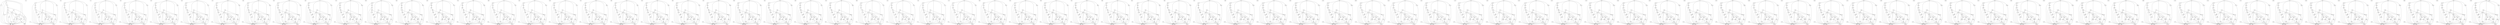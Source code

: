 strict digraph "G" {
0 [weight=5];
1 [weight=6];
2 [weight=5];
3 [weight=1];
4 [weight=5];
5 [weight=4];
6 [weight=3];
7 [weight=2];
8 [weight=4];
9 [weight=6];
10 [weight=4];
11 [weight=2];
12 [weight=4];
13 [weight=4];
14 [weight=4];
15 [weight=6];
16 [weight=4];
17 [weight=4];
18 [weight=3];
19 [weight=4];
20 [weight=4];
21 [weight=4];
22 [weight=3];
23 [weight=4];
24 [weight=2];
25 [weight=4];
26 [weight=5];
27 [weight=5];
28 [weight=2];
29 [weight=3];
30 [weight=3];
31 [weight=4];
32 [weight=4];
33 [weight=3];
34 [weight=6];
35 [weight=5];
36 [weight=4];
37 [weight=3];
38 [weight=4];
39 [weight=3];
40 [weight=4];
41 [weight=3];
42 [weight=3];
43 [weight=3];
44 [weight=5];
45 [weight=3];
46 [weight=3];
47 [weight=5];
48 [weight=5];
49 [weight=8];
50 [weight=4];
51 [weight=4];
52 [weight=4];
53 [weight=4];
54 [weight=4];
55 [weight=3];
56 [weight=4];
57 [weight=3];
58 [weight=3];
59 [weight=10];
60 [weight=4];
61 [weight=3];
62 [weight=4];
63 [weight=4];
64 [weight=3];
65 [weight=1];
66 [weight=5];
67 [weight=5];
68 [weight=4];
69 [weight=5];
70 [weight=4];
71 [weight=3];
72 [weight=2];
73 [weight=4];
74 [weight=8];
75 [weight=4];
76 [weight=5];
77 [weight=3];
78 [weight=4];
79 [weight=4];
80 [weight=3];
81 [weight=3];
82 [weight=3];
83 [weight=4];
84 [weight=5];
85 [weight=5];
86 [weight=3];
87 [weight=5];
88 [weight=3];
89 [weight=2];
90 [weight=6];
91 [weight=1];
92 [weight=5];
93 [weight=3];
94 [weight=5];
95 [weight=2];
96 [weight=2];
97 [weight=2];
98 [weight=3];
99 [weight=4];
100 [weight=3];
101 [weight=4];
102 [weight=2];
103 [weight=4];
104 [weight=5];
105 [weight=4];
106 [weight=3];
107 [weight=5];
108 [weight=4];
109 [weight=6];
110 [weight=5];
111 [weight=2];
112 [weight=4];
113 [weight=1];
114 [weight=2];
115 [weight=4];
116 [weight=5];
117 [weight=4];
118 [weight=2];
119 [weight=4];
120 [weight=5];
121 [weight=3];
122 [weight=4];
123 [weight=3];
124 [weight=4];
125 [weight=3];
126 [weight=4];
127 [weight=6];
128 [weight=4];
129 [weight=3];
130 [weight=3];
131 [weight=4];
132 [weight=1];
133 [weight=3];
134 [weight=8];
135 [weight=6];
136 [weight=4];
137 [weight=3];
138 [weight=3];
139 [weight=2];
140 [weight=3];
141 [weight=4];
142 [weight=5];
143 [weight=3];
144 [weight=5];
145 [weight=3];
146 [weight=4];
147 [weight=3];
148 [weight=5];
149 [weight=7];
150 [weight=4];
151 [weight=2];
152 [weight=3];
153 [weight=3];
154 [weight=3];
155 [weight=4];
156 [weight=2];
157 [weight=7];
158 [weight=3];
159 [weight=4];
160 [weight=8];
161 [weight=4];
162 [weight=4];
163 [weight=5];
164 [weight=5];
165 [weight=2];
166 [weight=4];
167 [weight=4];
168 [weight=3];
169 [weight=3];
170 [weight=3];
171 [weight=4];
172 [weight=4];
173 [weight=4];
174 [weight=8];
175 [weight=2];
176 [weight=4];
177 [weight=3];
178 [weight=5];
179 [weight=3];
180 [weight=4];
181 [weight=4];
182 [weight=2];
183 [weight=3];
184 [weight=7];
185 [weight=4];
186 [weight=1];
187 [weight=3];
188 [weight=2];
189 [weight=4];
190 [weight=3];
191 [weight=1];
192 [weight=5];
193 [weight=5];
194 [weight=2];
195 [weight=3];
196 [weight=5];
197 [weight=4];
198 [weight=2];
199 [weight=12];
200 [weight=4];
201 [weight=2];
202 [weight=3];
203 [weight=4];
204 [weight=2];
205 [weight=3];
206 [weight=3];
207 [weight=3];
208 [weight=3];
209 [weight=2];
210 [weight=5];
211 [weight=3];
212 [weight=4];
213 [weight=5];
214 [weight=3];
215 [weight=2];
216 [weight=3];
217 [weight=4];
218 [weight=5];
219 [weight=3];
220 [weight=3];
221 [weight=4];
222 [weight=2];
223 [weight=4];
224 [weight=11];
225 [weight=6];
226 [weight=4];
227 [weight=3];
228 [weight=3];
229 [weight=4];
230 [weight=2];
231 [weight=2];
232 [weight=6];
233 [weight=3];
234 [weight=3];
235 [weight=3];
236 [weight=4];
237 [weight=4];
238 [weight=1];
239 [weight=3];
240 [weight=4];
241 [weight=5];
242 [weight=3];
243 [weight=3];
244 [weight=3];
245 [weight=2];
246 [weight=3];
247 [weight=4];
248 [weight=4];
249 [weight=4];
250 [weight=3];
251 [weight=4];
252 [weight=4];
253 [weight=4];
254 [weight=3];
255 [weight=4];
256 [weight=3];
257 [weight=3];
258 [weight=3];
259 [weight=2];
260 [weight=4];
261 [weight=4];
262 [weight=3];
263 [weight=3];
264 [weight=4];
265 [weight=4];
266 [weight=5];
267 [weight=2];
268 [weight=3];
269 [weight=2];
270 [weight=4];
271 [weight=4];
272 [weight=3];
273 [weight=3];
274 [weight=18];
275 [weight=6];
276 [weight=4];
277 [weight=4];
278 [weight=3];
279 [weight=2];
280 [weight=3];
281 [weight=4];
282 [weight=2];
283 [weight=2];
284 [weight=4];
285 [weight=3];
286 [weight=2];
287 [weight=4];
288 [weight=3];
289 [weight=3];
290 [weight=4];
291 [weight=2];
292 [weight=4];
293 [weight=4];
294 [weight=2];
295 [weight=4];
296 [weight=4];
297 [weight=2];
298 [weight=4];
299 [weight=12];
300 [weight=5];
301 [weight=2];
302 [weight=5];
303 [weight=2];
304 [weight=2];
305 [weight=3];
306 [weight=4];
307 [weight=4];
308 [weight=2];
309 [weight=10];
310 [weight=5];
311 [weight=3];
312 [weight=4];
313 [weight=1];
314 [weight=4];
315 [weight=3];
316 [weight=2];
317 [weight=4];
318 [weight=5];
319 [weight=4];
320 [weight=5];
321 [weight=2];
322 [weight=3];
323 [weight=4];
324 [weight=9];
325 [weight=3];
326 [weight=2];
327 [weight=5];
328 [weight=5];
329 [weight=3];
330 [weight=1];
331 [weight=4];
332 [weight=4];
333 [weight=4];
334 [weight=12];
335 [weight=10];
336 [weight=4];
337 [weight=3];
338 [weight=6];
339 [weight=4];
340 [weight=5];
341 [weight=4];
342 [weight=3];
343 [weight=1];
344 [weight=2];
345 [weight=4];
346 [weight=6];
347 [weight=5];
348 [weight=4];
349 [weight=9];
350 [weight=4];
351 [weight=4];
352 [weight=2];
353 [weight=3];
354 [weight=5];
355 [weight=4];
356 [weight=3];
357 [weight=3];
358 [weight=1];
359 [weight=2];
360 [weight=3];
361 [weight=5];
362 [weight=3];
363 [weight=4];
364 [weight=3];
365 [weight=4];
366 [weight=5];
367 [weight=4];
368 [weight=3];
369 [weight=2];
370 [weight=3];
371 [weight=2];
372 [weight=3];
373 [weight=3];
374 [weight=5];
375 [weight=4];
376 [weight=4];
377 [weight=5];
378 [weight=4];
379 [weight=2];
380 [weight=3];
381 [weight=4];
382 [weight=3];
383 [weight=5];
384 [weight=4];
385 [weight=4];
386 [weight=4];
387 [weight=4];
388 [weight=2];
389 [weight=4];
390 [weight=4];
391 [weight=3];
392 [weight=5];
393 [weight=4];
394 [weight=3];
395 [weight=4];
396 [weight=4];
397 [weight=5];
398 [weight=3];
399 [weight=4];
400 [weight=5];
401 [weight=5];
402 [weight=2];
403 [weight=3];
404 [weight=3];
405 [weight=3];
406 [weight=6];
407 [weight=2];
408 [weight=4];
409 [weight=9];
410 [weight=4];
411 [weight=5];
412 [weight=3];
413 [weight=4];
414 [weight=6];
415 [weight=4];
416 [weight=4];
417 [weight=5];
418 [weight=2];
419 [weight=3];
420 [weight=3];
421 [weight=4];
422 [weight=4];
423 [weight=3];
424 [weight=9];
425 [weight=2];
426 [weight=3];
427 [weight=3];
428 [weight=3];
429 [weight=2];
430 [weight=4];
431 [weight=2];
432 [weight=4];
433 [weight=3];
434 [weight=4];
435 [weight=2];
436 [weight=2];
437 [weight=4];
438 [weight=3];
439 [weight=3];
440 [weight=3];
441 [weight=4];
442 [weight=5];
443 [weight=4];
444 [weight=5];
445 [weight=3];
446 [weight=4];
447 [weight=4];
448 [weight=3];
449 [weight=17];
450 [weight=4];
451 [weight=2];
452 [weight=4];
453 [weight=4];
454 [weight=2];
455 [weight=3];
456 [weight=3];
457 [weight=5];
458 [weight=3];
459 [weight=2];
460 [weight=3];
461 [weight=4];
462 [weight=6];
463 [weight=4];
464 [weight=4];
465 [weight=4];
466 [weight=4];
467 [weight=3];
468 [weight=3];
469 [weight=2];
470 [weight=3];
471 [weight=2];
472 [weight=3];
473 [weight=4];
474 [weight=8];
475 [weight=3];
476 [weight=5];
477 [weight=3];
478 [weight=6];
479 [weight=3];
480 [weight=4];
481 [weight=4];
482 [weight=4];
483 [weight=2];
484 [weight=8];
485 [weight=4];
486 [weight=2];
487 [weight=2];
488 [weight=4];
489 [weight=3];
490 [weight=3];
491 [weight=3];
492 [weight=3];
493 [weight=2];
494 [weight=4];
495 [weight=4];
496 [weight=2];
497 [weight=5];
498 [weight=4];
499 [weight=5];
500 [weight=5];
501 [weight=4];
502 [weight=2];
503 [weight=3];
504 [weight=3];
505 [weight=5];
506 [weight=4];
507 [weight=3];
508 [weight=3];
509 [weight=4];
510 [weight=4];
511 [weight=3];
512 [weight=4];
513 [weight=4];
514 [weight=6];
515 [weight=3];
516 [weight=5];
517 [weight=9];
518 [weight=4];
519 [weight=5];
520 [weight=4];
521 [weight=4];
522 [weight=4];
523 [weight=3];
524 [weight=6];
525 [weight=4];
526 [weight=3];
527 [weight=4];
528 [weight=5];
529 [weight=5];
530 [weight=4];
531 [weight=5];
532 [weight=4];
533 [weight=5];
534 [weight=4];
535 [weight=5];
536 [weight=3];
537 [weight=5];
538 [weight=5];
539 [weight=4];
540 [weight=3];
541 [weight=2];
542 [weight=4];
543 [weight=3];
544 [weight=4];
545 [weight=4];
546 [weight=3];
547 [weight=4];
548 [weight=3];
549 [weight=5];
550 [weight=3];
551 [weight=3];
552 [weight=3];
553 [weight=4];
554 [weight=3];
555 [weight=3];
556 [weight=5];
557 [weight=4];
558 [weight=4];
559 [weight=8];
560 [weight=8];
561 [weight=4];
562 [weight=4];
563 [weight=3];
564 [weight=4];
565 [weight=4];
566 [weight=4];
567 [weight=2];
568 [weight=4];
569 [weight=3];
570 [weight=3];
571 [weight=3];
572 [weight=4];
573 [weight=1];
574 [weight=11];
575 [weight=4];
576 [weight=4];
577 [weight=4];
578 [weight=2];
579 [weight=5];
580 [weight=2];
581 [weight=4];
582 [weight=4];
583 [weight=3];
584 [weight=6];
585 [weight=6];
586 [weight=2];
587 [weight=4];
588 [weight=3];
589 [weight=3];
590 [weight=4];
591 [weight=1];
592 [weight=5];
593 [weight=3];
594 [weight=4];
595 [weight=4];
596 [weight=4];
597 [weight=2];
598 [weight=3];
599 [weight=5];
600 [weight=3];
601 [weight=3];
602 [weight=4];
603 [weight=3];
604 [weight=3];
605 [weight=3];
606 [weight=4];
607 [weight=3];
608 [weight=5];
609 [weight=6];
610 [weight=8];
611 [weight=3];
612 [weight=4];
613 [weight=4];
614 [weight=5];
615 [weight=4];
616 [weight=4];
617 [weight=6];
618 [weight=5];
619 [weight=4];
620 [weight=3];
621 [weight=4];
622 [weight=6];
623 [weight=5];
624 [weight=7];
625 [weight=5];
626 [weight=2];
627 [weight=4];
628 [weight=3];
629 [weight=2];
630 [weight=3];
631 [weight=3];
632 [weight=1];
633 [weight=4];
634 [weight=3];
635 [weight=2];
636 [weight=3];
637 [weight=4];
638 [weight=5];
639 [weight=4];
640 [weight=3];
641 [weight=5];
642 [weight=3];
643 [weight=3];
644 [weight=4];
645 [weight=4];
646 [weight=3];
647 [weight=4];
648 [weight=2];
649 [weight=13];
650 [weight=1];
651 [weight=1];
652 [weight=4];
653 [weight=4];
654 [weight=4];
655 [weight=3];
656 [weight=2];
657 [weight=4];
658 [weight=3];
659 [weight=4];
660 [weight=3];
661 [weight=3];
662 [weight=4];
663 [weight=4];
664 [weight=3];
665 [weight=5];
666 [weight=3];
667 [weight=3];
668 [weight=4];
669 [weight=3];
670 [weight=3];
671 [weight=2];
672 [weight=5];
673 [weight=3];
674 [weight=3];
675 [weight=4];
676 [weight=4];
677 [weight=3];
678 [weight=3];
679 [weight=4];
680 [weight=5];
681 [weight=3];
682 [weight=3];
683 [weight=5];
684 [weight=3];
685 [weight=4];
686 [weight=3];
687 [weight=3];
688 [weight=4];
689 [weight=4];
690 [weight=4];
691 [weight=2];
692 [weight=8];
693 [weight=3];
694 [weight=8];
695 [weight=4];
696 [weight=4];
697 [weight=5];
698 [weight=3];
699 [weight=4];
700 [weight=3];
701 [weight=4];
702 [weight=4];
703 [weight=3];
704 [weight=3];
705 [weight=3];
706 [weight=4];
707 [weight=3];
708 [weight=2];
709 [weight=10];
710 [weight=4];
711 [weight=4];
712 [weight=3];
713 [weight=2];
714 [weight=6];
715 [weight=4];
716 [weight=4];
717 [weight=2];
718 [weight=4];
719 [weight=2];
720 [weight=3];
721 [weight=4];
722 [weight=4];
723 [weight=3];
724 [weight=11];
725 [weight=5];
726 [weight=3];
727 [weight=4];
728 [weight=3];
729 [weight=5];
730 [weight=4];
731 [weight=4];
732 [weight=2];
733 [weight=5];
734 [weight=6];
735 [weight=5];
736 [weight=3];
737 [weight=4];
738 [weight=3];
739 [weight=5];
740 [weight=4];
741 [weight=4];
742 [weight=4];
743 [weight=2];
744 [weight=4];
745 [weight=3];
746 [weight=3];
747 [weight=5];
748 [weight=2];
749 [weight=3];
750 [weight=5];
751 [weight=4];
752 [weight=3];
753 [weight=4];
754 [weight=2];
755 [weight=4];
756 [weight=3];
757 [weight=5];
758 [weight=5];
759 [weight=3];
760 [weight=4];
761 [weight=3];
762 [weight=4];
763 [weight=5];
764 [weight=3];
765 [weight=4];
766 [weight=4];
767 [weight=6];
768 [weight=4];
769 [weight=4];
770 [weight=4];
771 [weight=4];
772 [weight=3];
773 [weight=4];
774 [weight=4];
775 [weight=5];
776 [weight=3];
777 [weight=2];
778 [weight=3];
779 [weight=2];
780 [weight=3];
781 [weight=4];
782 [weight=3];
783 [weight=2];
784 [weight=11];
785 [weight=5];
786 [weight=4];
787 [weight=3];
788 [weight=4];
789 [weight=1];
790 [weight=4];
791 [weight=2];
792 [weight=4];
793 [weight=6];
794 [weight=4];
795 [weight=3];
796 [weight=2];
797 [weight=4];
798 [weight=4];
799 [weight=11];
800 [weight=3];
801 [weight=1];
802 [weight=3];
803 [weight=4];
804 [weight=3];
805 [weight=2];
806 [weight=3];
807 [weight=4];
808 [weight=3];
809 [weight=4];
810 [weight=5];
811 [weight=5];
812 [weight=4];
813 [weight=3];
814 [weight=3];
815 [weight=4];
816 [weight=5];
817 [weight=4];
818 [weight=3];
819 [weight=4];
820 [weight=3];
821 [weight=3];
822 [weight=3];
823 [weight=2];
824 [weight=10];
825 [weight=5];
826 [weight=3];
827 [weight=4];
828 [weight=5];
829 [weight=4];
830 [weight=2];
831 [weight=4];
832 [weight=2];
833 [weight=4];
834 [weight=5];
835 [weight=5];
836 [weight=4];
837 [weight=3];
838 [weight=3];
839 [weight=2];
840 [weight=4];
841 [weight=1];
842 [weight=9];
843 [weight=3];
844 [weight=3];
845 [weight=3];
846 [weight=5];
847 [weight=2];
848 [weight=4];
849 [weight=4];
850 [weight=4];
851 [weight=4];
852 [weight=4];
853 [weight=3];
854 [weight=3];
855 [weight=3];
856 [weight=3];
857 [weight=2];
858 [weight=6];
859 [weight=4];
860 [weight=6];
861 [weight=4];
862 [weight=6];
863 [weight=5];
864 [weight=4];
865 [weight=3];
866 [weight=2];
867 [weight=2];
868 [weight=5];
869 [weight=4];
870 [weight=4];
871 [weight=2];
872 [weight=4];
873 [weight=2];
874 [weight=6];
875 [weight=4];
876 [weight=2];
877 [weight=3];
878 [weight=2];
879 [weight=1];
880 [weight=4];
881 [weight=4];
882 [weight=3];
883 [weight=3];
884 [weight=4];
885 [weight=5];
886 [weight=4];
887 [weight=4];
888 [weight=4];
889 [weight=4];
890 [weight=3];
891 [weight=4];
892 [weight=3];
893 [weight=2];
894 [weight=4];
895 [weight=2];
896 [weight=4];
897 [weight=3];
898 [weight=4];
899 [weight=18];
900 [weight=3];
901 [weight=3];
902 [weight=3];
903 [weight=3];
904 [weight=5];
905 [weight=5];
906 [weight=5];
907 [weight=4];
908 [weight=2];
909 [weight=4];
910 [weight=2];
911 [weight=3];
912 [weight=5];
913 [weight=4];
914 [weight=4];
915 [weight=2];
916 [weight=3];
917 [weight=2];
918 [weight=5];
919 [weight=2];
920 [weight=3];
921 [weight=4];
922 [weight=5];
923 [weight=3];
924 [weight=11];
925 [weight=4];
926 [weight=3];
927 [weight=2];
928 [weight=3];
929 [weight=2];
930 [weight=2];
931 [weight=4];
932 [weight=5];
933 [weight=4];
934 [weight=4];
935 [weight=5];
936 [weight=5];
937 [weight=5];
938 [weight=4];
939 [weight=3];
940 [weight=4];
941 [weight=4];
942 [weight=4];
943 [weight=8];
944 [weight=4];
945 [weight=5];
946 [weight=4];
947 [weight=3];
948 [weight=2];
949 [weight=4];
950 [weight=4];
951 [weight=2];
952 [weight=2];
953 [weight=4];
954 [weight=3];
955 [weight=2];
956 [weight=4];
957 [weight=3];
958 [weight=3];
959 [weight=3];
960 [weight=4];
961 [weight=3];
962 [weight=3];
963 [weight=4];
964 [weight=5];
965 [weight=4];
966 [weight=4];
967 [weight=3];
968 [weight=4];
969 [weight=2];
970 [weight=2];
971 [weight=3];
972 [weight=4];
973 [weight=4];
974 [weight=3];
975 [weight=5];
976 [weight=5];
977 [weight=3];
978 [weight=5];
979 [weight=3];
980 [weight=3];
981 [weight=6];
982 [weight=3];
983 [weight=4];
984 [weight=8];
985 [weight=2];
986 [weight=4];
987 [weight=3];
988 [weight=4];
989 [weight=5];
990 [weight=3];
991 [weight=1];
992 [weight=3];
993 [weight=4];
994 [weight=3];
995 [weight=4];
996 [weight=5];
997 [weight=2];
998 [weight=4];
999 [weight=10];
1000 [weight=5];
1001 [weight=6];
1002 [weight=5];
1003 [weight=4];
1004 [weight=5];
1005 [weight=5];
1006 [weight=3];
1007 [weight=4];
1008 [weight=4];
1009 [weight=3];
1010 [weight=5];
1011 [weight=3];
1012 [weight=3];
1013 [weight=3];
1014 [weight=6];
1015 [weight=6];
1016 [weight=3];
1017 [weight=5];
1018 [weight=5];
1019 [weight=4];
1020 [weight=2];
1021 [weight=5];
1022 [weight=4];
1023 [weight=6];
1024 [weight=3];
1025 [weight=4];
1026 [weight=1];
1027 [weight=3];
1028 [weight=3];
1029 [weight=6];
1030 [weight=3];
1031 [weight=4];
1032 [weight=1];
1033 [weight=3];
1034 [weight=4];
1035 [weight=3];
1036 [weight=2];
1037 [weight=3];
1038 [weight=2];
1039 [weight=3];
1040 [weight=5];
1041 [weight=3];
1042 [weight=3];
1043 [weight=2];
1044 [weight=2];
1045 [weight=3];
1046 [weight=4];
1047 [weight=4];
1048 [weight=3];
1049 [weight=15];
1050 [weight=4];
1051 [weight=3];
1052 [weight=4];
1053 [weight=5];
1054 [weight=5];
1055 [weight=5];
1056 [weight=3];
1057 [weight=5];
1058 [weight=4];
1059 [weight=8];
1060 [weight=3];
1061 [weight=4];
1062 [weight=3];
1063 [weight=4];
1064 [weight=4];
1065 [weight=4];
1066 [weight=2];
1067 [weight=3];
1068 [weight=3];
1069 [weight=3];
1070 [weight=2];
1071 [weight=3];
1072 [weight=4];
1073 [weight=4];
1074 [weight=12];
1075 [weight=3];
1076 [weight=2];
1077 [weight=3];
1078 [weight=3];
1079 [weight=3];
1080 [weight=3];
1081 [weight=4];
1082 [weight=3];
1083 [weight=4];
1084 [weight=7];
1085 [weight=6];
1086 [weight=4];
1087 [weight=3];
1088 [weight=4];
1089 [weight=3];
1090 [weight=3];
1091 [weight=4];
1092 [weight=2];
1093 [weight=4];
1094 [weight=3];
1095 [weight=4];
1096 [weight=4];
1097 [weight=3];
1098 [weight=2];
1099 [weight=8];
1100 [weight=3];
1101 [weight=4];
1102 [weight=4];
1103 [weight=5];
1104 [weight=4];
1105 [weight=4];
1106 [weight=2];
1107 [weight=4];
1108 [weight=4];
1109 [weight=6];
1110 [weight=6];
1111 [weight=3];
1112 [weight=4];
1113 [weight=3];
1114 [weight=4];
1115 [weight=2];
1116 [weight=3];
1117 [weight=3];
1118 [weight=2];
1119 [weight=4];
1120 [weight=4];
1121 [weight=5];
1122 [weight=2];
1123 [weight=3];
1124 [weight=11];
1125 [weight=4];
1126 [weight=3];
1127 [weight=4];
1128 [weight=4];
1129 [weight=5];
1130 [weight=3];
1131 [weight=4];
1132 [weight=3];
1133 [weight=4];
1134 [weight=8];
1135 [weight=6];
1136 [weight=5];
1137 [weight=4];
1138 [weight=4];
1139 [weight=3];
1140 [weight=3];
1141 [weight=3];
1142 [weight=5];
1143 [weight=4];
1144 [weight=3];
1145 [weight=4];
1146 [weight=4];
1147 [weight=4];
1148 [weight=4];
1149 [weight=7];
1150 [weight=4];
1151 [weight=6];
1152 [weight=6];
1153 [weight=3];
1154 [weight=4];
1155 [weight=3];
1156 [weight=2];
1157 [weight=3];
1158 [weight=3];
1159 [weight=5];
1160 [weight=2];
1161 [weight=2];
1162 [weight=3];
1163 [weight=3];
1164 [weight=4];
1165 [weight=4];
1166 [weight=4];
1167 [weight=3];
1168 [weight=3];
1169 [weight=4];
1170 [weight=3];
1171 [weight=3];
1172 [weight=3];
1173 [weight=3];
1174 [weight=5];
1175 [weight=3];
1176 [weight=2];
1177 [weight=4];
1178 [weight=4];
1179 [weight=4];
1180 [weight=3];
1181 [weight=3];
1182 [weight=4];
1183 [weight=3];
1184 [weight=2];
1185 [weight=3];
1186 [weight=4];
1187 [weight=3];
1188 [weight=3];
1189 [weight=4];
1190 [weight=3];
1191 [weight=4];
1192 [weight=1];
1193 [weight=3];
1194 [weight=2];
1195 [weight=6];
1196 [weight=4];
1197 [weight=3];
1198 [weight=4];
1199 [weight=4];
1200 [weight=3];
1201 [weight=4];
1202 [weight=4];
1203 [weight=3];
1204 [weight=3];
1205 [weight=3];
1206 [weight=5];
1207 [weight=4];
1208 [weight=4];
1209 [weight=4];
1210 [weight=4];
1211 [weight=4];
1212 [weight=5];
1213 [weight=3];
1214 [weight=4];
1215 [weight=4];
1216 [weight=2];
1217 [weight=4];
1218 [weight=4];
1219 [weight=6];
1220 [weight=5];
1221 [weight=3];
1222 [weight=3];
1223 [weight=3];
1224 [weight=4];
1225 [weight=3];
1226 [weight=3];
1227 [weight=3];
1228 [weight=5];
1229 [weight=4];
1230 [weight=3];
1231 [weight=4];
1232 [weight=3];
1233 [weight=5];
1234 [weight=8];
1235 [weight=5];
1236 [weight=3];
1237 [weight=4];
1238 [weight=2];
1239 [weight=4];
1240 [weight=4];
1241 [weight=3];
1242 [weight=2];
1243 [weight=4];
1244 [weight=3];
1245 [weight=4];
1246 [weight=3];
1247 [weight=3];
1248 [weight=3];
1249 [weight=12];
1250 [weight=4];
1251 [weight=4];
1252 [weight=3];
1253 [weight=4];
1254 [weight=5];
1255 [weight=3];
1256 [weight=3];
1257 [weight=4];
1258 [weight=3];
1259 [weight=6];
1260 [weight=4];
1261 [weight=2];
1262 [weight=5];
1263 [weight=3];
1264 [weight=5];
1265 [weight=3];
1266 [weight=2];
1267 [weight=1];
1268 [weight=2];
1269 [weight=3];
1270 [weight=4];
1271 [weight=5];
1272 [weight=5];
1273 [weight=2];
1274 [weight=11];
1275 [weight=3];
1276 [weight=3];
1277 [weight=4];
1278 [weight=2];
1279 [weight=2];
1280 [weight=3];
1281 [weight=3];
1282 [weight=4];
1283 [weight=4];
1284 [weight=9];
1285 [weight=4];
1286 [weight=4];
1287 [weight=3];
1288 [weight=4];
1289 [weight=3];
1290 [weight=3];
1291 [weight=6];
1292 [weight=4];
1293 [weight=2];
1294 [weight=4];
1295 [weight=4];
1296 [weight=4];
1297 [weight=4];
1298 [weight=4];
1299 [weight=4];
1300 [weight=4];
1301 [weight=2];
1302 [weight=1];
1303 [weight=4];
1304 [weight=4];
1305 [weight=3];
1306 [weight=4];
1307 [weight=1];
1308 [weight=4];
1309 [weight=4];
1310 [weight=4];
1311 [weight=5];
1312 [weight=4];
1313 [weight=3];
1314 [weight=3];
1315 [weight=3];
1316 [weight=4];
1317 [weight=2];
1318 [weight=4];
1319 [weight=5];
1320 [weight=4];
1321 [weight=4];
1322 [weight=4];
1323 [weight=4];
1324 [weight=12];
1325 [weight=3];
1326 [weight=4];
1327 [weight=4];
1328 [weight=5];
1329 [weight=4];
1330 [weight=3];
1331 [weight=4];
1332 [weight=2];
1333 [weight=5];
1334 [weight=4];
1335 [weight=3];
1336 [weight=3];
1337 [weight=4];
1338 [weight=3];
1339 [weight=3];
1340 [weight=4];
1341 [weight=4];
1342 [weight=1];
1343 [weight=3];
1344 [weight=4];
1345 [weight=3];
1346 [weight=3];
1347 [weight=5];
1348 [weight=3];
1349 [weight=5];
1350 [weight=3];
1351 [weight=3];
1352 [weight=6];
1353 [weight=3];
1354 [weight=3];
1355 [weight=5];
1356 [weight=5];
1357 [weight=4];
1358 [weight=4];
1359 [weight=4];
1360 [weight=3];
1361 [weight=4];
1362 [weight=5];
1363 [weight=4];
1364 [weight=3];
1365 [weight=2];
1366 [weight=4];
1367 [weight=3];
1368 [weight=4];
1369 [weight=4];
1370 [weight=5];
1371 [weight=5];
1372 [weight=4];
1373 [weight=4];
1374 [weight=7];
1375 [weight=3];
1376 [weight=3];
1377 [weight=2];
1378 [weight=2];
1379 [weight=3];
1380 [weight=4];
1381 [weight=2];
1382 [weight=3];
1383 [weight=3];
1384 [weight=3];
1385 [weight=3];
1386 [weight=3];
1387 [weight=3];
1388 [weight=3];
1389 [weight=4];
1390 [weight=2];
1391 [weight=3];
1392 [weight=4];
1393 [weight=3];
1394 [weight=3];
1395 [weight=6];
1396 [weight=4];
1397 [weight=2];
1398 [weight=3];
1399 [weight=19];
1400 [weight=2];
1401 [weight=4];
1402 [weight=2];
1403 [weight=5];
1404 [weight=4];
1405 [weight=4];
1406 [weight=3];
1407 [weight=3];
1408 [weight=2];
1409 [weight=3];
1410 [weight=3];
1411 [weight=5];
1412 [weight=4];
1413 [weight=5];
1414 [weight=3];
1415 [weight=4];
1416 [weight=3];
1417 [weight=4];
1418 [weight=4];
1419 [weight=2];
1420 [weight=4];
1421 [weight=3];
1422 [weight=4];
1423 [weight=3];
1424 [weight=12];
1425 [weight=3];
1426 [weight=4];
1427 [weight=6];
1428 [weight=5];
1429 [weight=4];
1430 [weight=4];
1431 [weight=4];
1432 [weight=4];
1433 [weight=4];
1434 [weight=3];
1435 [weight=8];
1436 [weight=3];
1437 [weight=3];
1438 [weight=3];
1439 [weight=3];
1440 [weight=4];
1441 [weight=4];
1442 [weight=3];
1443 [weight=2];
1444 [weight=4];
1445 [weight=4];
1446 [weight=3];
1447 [weight=3];
1448 [weight=4];
1449 [weight=11];
1450 [weight=3];
1451 [weight=4];
1452 [weight=5];
1453 [weight=3];
1454 [weight=4];
1455 [weight=3];
1456 [weight=4];
1457 [weight=2];
1458 [weight=3];
1459 [weight=5];
1460 [weight=2];
1461 [weight=2];
1462 [weight=5];
1463 [weight=4];
1464 [weight=4];
1465 [weight=5];
1466 [weight=3];
1467 [weight=6];
1468 [weight=4];
1469 [weight=5];
1470 [weight=2];
1471 [weight=4];
1472 [weight=3];
1473 [weight=3];
1474 [weight=5];
1475 [weight=3];
1476 [weight=3];
1477 [weight=5];
1478 [weight=5];
1479 [weight=4];
1480 [weight=4];
1481 [weight=1];
1482 [weight=4];
1483 [weight=4];
1484 [weight=8];
1485 [weight=4];
1486 [weight=3];
1487 [weight=2];
1488 [weight=4];
1489 [weight=3];
1490 [weight=5];
1491 [weight=5];
1492 [weight=4];
1493 [weight=4];
1494 [weight=4];
1495 [weight=3];
1496 [weight=3];
1497 [weight=4];
1498 [weight=4];
1499 [weight=9];
1500 [weight=3];
1501 [weight=4];
1502 [weight=2];
1503 [weight=1];
1504 [weight=3];
1505 [weight=4];
1506 [weight=2];
1507 [weight=2];
1508 [weight=3];
1509 [weight=4];
1510 [weight=3];
1511 [weight=4];
1512 [weight=3];
1513 [weight=3];
1514 [weight=2];
1515 [weight=3];
1516 [weight=3];
1517 [weight=4];
1518 [weight=4];
1519 [weight=3];
1520 [weight=4];
1521 [weight=4];
1522 [weight=5];
1523 [weight=2];
1524 [weight=15];
1525 [weight=5];
1526 [weight=5];
1527 [weight=3];
1528 [weight=2];
1529 [weight=3];
1530 [weight=4];
1531 [weight=3];
1532 [weight=3];
1533 [weight=5];
1534 [weight=8];
1535 [weight=3];
1536 [weight=4];
1537 [weight=4];
1538 [weight=3];
1539 [weight=5];
1540 [weight=4];
1541 [weight=3];
1542 [weight=4];
1543 [weight=3];
1544 [weight=3];
1545 [weight=5];
1546 [weight=5];
1547 [weight=3];
1548 [weight=4];
1549 [weight=6];
1550 [weight=2];
1551 [weight=3];
1552 [weight=2];
1553 [weight=2];
1554 [weight=3];
1555 [weight=3];
1556 [weight=2];
1557 [weight=3];
1558 [weight=3];
1559 [weight=5];
1560 [weight=3];
1561 [weight=6];
1562 [weight=4];
1563 [weight=3];
1564 [weight=4];
1565 [weight=4];
1566 [weight=3];
1567 [weight=5];
1568 [weight=5];
1569 [weight=1];
1570 [weight=3];
1571 [weight=5];
1572 [weight=3];
1573 [weight=3];
1574 [weight=1];
1575 [weight=3];
1576 [weight=3];
1577 [weight=2];
1578 [weight=2];
1579 [weight=3];
1580 [weight=2];
1581 [weight=1];
1582 [weight=4];
1583 [weight=2];
1584 [weight=2];
1585 [weight=4];
1586 [weight=3];
1587 [weight=3];
1588 [weight=5];
1589 [weight=3];
1590 [weight=4];
1591 [weight=3];
1592 [weight=2];
1593 [weight=6];
1594 [weight=5];
1595 [weight=4];
1596 [weight=3];
1597 [weight=4];
1598 [weight=4];
1599 [weight=12];
1600 [weight=4];
1601 [weight=4];
1602 [weight=2];
1603 [weight=4];
1604 [weight=3];
1605 [weight=4];
1606 [weight=4];
1607 [weight=5];
1608 [weight=5];
1609 [weight=6];
1610 [weight=5];
1611 [weight=5];
1612 [weight=4];
1613 [weight=4];
1614 [weight=4];
1615 [weight=2];
1616 [weight=3];
1617 [weight=5];
1618 [weight=3];
1619 [weight=8];
1620 [weight=4];
1621 [weight=3];
1622 [weight=4];
1623 [weight=3];
1624 [weight=4];
1625 [weight=4];
1626 [weight=3];
1627 [weight=4];
1628 [weight=6];
1629 [weight=3];
1630 [weight=5];
1631 [weight=1];
1632 [weight=4];
1633 [weight=1];
1634 [weight=3];
1635 [weight=9];
1636 [weight=4];
1637 [weight=4];
1638 [weight=5];
1639 [weight=4];
1640 [weight=5];
1641 [weight=4];
1642 [weight=5];
1643 [weight=5];
1644 [weight=4];
1645 [weight=3];
1646 [weight=3];
1647 [weight=4];
1648 [weight=3];
1649 [weight=9];
1650 [weight=4];
1651 [weight=6];
1652 [weight=3];
1653 [weight=5];
1654 [weight=4];
1655 [weight=5];
1656 [weight=3];
1657 [weight=3];
1658 [weight=4];
1659 [weight=8];
1660 [weight=4];
1661 [weight=2];
1662 [weight=5];
1663 [weight=3];
1664 [weight=3];
1665 [weight=5];
1666 [weight=4];
1667 [weight=4];
1668 [weight=2];
1669 [weight=3];
1670 [weight=5];
1671 [weight=5];
1672 [weight=2];
1673 [weight=4];
1674 [weight=4];
1675 [weight=2];
1676 [weight=3];
1677 [weight=1];
1678 [weight=3];
1679 [weight=4];
1680 [weight=5];
1681 [weight=2];
1682 [weight=3];
1683 [weight=3];
1684 [weight=10];
1685 [weight=2];
1686 [weight=2];
1687 [weight=3];
1688 [weight=6];
1689 [weight=6];
1690 [weight=5];
1691 [weight=3];
1692 [weight=3];
1693 [weight=3];
1694 [weight=4];
1695 [weight=4];
1696 [weight=2];
1697 [weight=4];
1698 [weight=4];
1699 [weight=10];
1700 [weight=3];
1701 [weight=2];
1702 [weight=4];
1703 [weight=3];
1704 [weight=3];
1705 [weight=3];
1706 [weight=3];
1707 [weight=5];
1708 [weight=4];
1709 [weight=2];
1710 [weight=4];
1711 [weight=3];
1712 [weight=2];
1713 [weight=3];
1714 [weight=5];
1715 [weight=3];
1716 [weight=6];
1717 [weight=4];
1718 [weight=3];
1719 [weight=2];
1720 [weight=4];
1721 [weight=5];
1722 [weight=5];
1723 [weight=4];
1724 [weight=18];
1725 [weight=2];
1726 [weight=3];
1727 [weight=4];
1728 [weight=5];
1729 [weight=3];
1730 [weight=4];
1731 [weight=3];
1732 [weight=2];
1733 [weight=4];
1734 [weight=3];
1735 [weight=4];
1736 [weight=3];
1737 [weight=6];
1738 [weight=5];
1739 [weight=4];
1740 [weight=3];
1741 [weight=3];
1742 [weight=4];
1743 [weight=2];
1744 [weight=4];
1745 [weight=4];
1746 [weight=4];
1747 [weight=3];
1748 [weight=4];
1749 [weight=5];
1750 [weight=1];
1751 [weight=4];
1752 [weight=4];
1753 [weight=4];
1754 [weight=3];
1755 [weight=2];
1756 [weight=4];
1757 [weight=2];
1758 [weight=3];
1759 [weight=3];
1760 [weight=4];
1761 [weight=4];
1762 [weight=4];
1763 [weight=4];
1764 [weight=2];
1765 [weight=5];
1766 [weight=2];
1767 [weight=3];
1768 [weight=4];
1769 [weight=3];
1770 [weight=4];
1771 [weight=2];
1772 [weight=3];
1773 [weight=3];
1774 [weight=13];
1775 [weight=4];
1776 [weight=3];
1777 [weight=3];
1778 [weight=3];
1779 [weight=3];
1780 [weight=2];
1781 [weight=4];
1782 [weight=2];
1783 [weight=2];
1784 [weight=3];
1785 [weight=4];
1786 [weight=3];
1787 [weight=3];
1788 [weight=4];
1789 [weight=3];
1790 [weight=4];
1791 [weight=3];
1792 [weight=4];
1793 [weight=4];
1794 [weight=4];
1795 [weight=5];
1796 [weight=3];
1797 [weight=3];
1798 [weight=4];
1799 [weight=9];
1800 [weight=3];
1801 [weight=3];
1802 [weight=4];
1803 [weight=4];
1804 [weight=4];
1805 [weight=3];
1806 [weight=5];
1807 [weight=4];
1808 [weight=1];
1809 [weight=10];
1810 [weight=8];
1811 [weight=2];
1812 [weight=4];
1813 [weight=5];
1814 [weight=3];
1815 [weight=3];
1816 [weight=6];
1817 [weight=8];
1818 [weight=3];
1819 [weight=4];
1820 [weight=4];
1821 [weight=4];
1822 [weight=3];
1823 [weight=3];
1824 [weight=5];
1825 [weight=4];
1826 [weight=4];
1827 [weight=5];
1828 [weight=4];
1829 [weight=2];
1830 [weight=2];
1831 [weight=4];
1832 [weight=5];
1833 [weight=1];
1834 [weight=3];
1835 [weight=5];
1836 [weight=4];
1837 [weight=4];
1838 [weight=5];
1839 [weight=5];
1840 [weight=4];
1841 [weight=1];
1842 [weight=2];
1843 [weight=4];
1844 [weight=2];
1845 [weight=4];
1846 [weight=4];
1847 [weight=5];
1848 [weight=5];
1849 [weight=15];
1850 [weight=3];
1851 [weight=3];
1852 [weight=4];
1853 [weight=3];
1854 [weight=2];
1855 [weight=3];
1856 [weight=3];
1857 [weight=2];
1858 [weight=4];
1859 [weight=4];
1860 [weight=3];
1861 [weight=4];
1862 [weight=3];
1863 [weight=4];
1864 [weight=4];
1865 [weight=5];
1866 [weight=2];
1867 [weight=3];
1868 [weight=4];
1869 [weight=2];
1870 [weight=4];
1871 [weight=3];
1872 [weight=2];
1873 [weight=4];
1874 [weight=1];
1875 [weight=3];
1876 [weight=5];
1877 [weight=5];
1878 [weight=2];
1879 [weight=5];
1880 [weight=4];
1881 [weight=4];
1882 [weight=1];
1883 [weight=5];
1884 [weight=5];
1885 [weight=3];
1886 [weight=4];
1887 [weight=3];
1888 [weight=3];
1889 [weight=3];
1890 [weight=2];
1891 [weight=4];
1892 [weight=5];
1893 [weight=4];
1894 [weight=3];
1895 [weight=2];
1896 [weight=4];
1897 [weight=3];
1898 [weight=4];
1899 [weight=3];
1900 [weight=3];
1901 [weight=4];
1902 [weight=3];
1903 [weight=5];
1904 [weight=3];
1905 [weight=4];
1906 [weight=3];
1907 [weight=4];
1908 [weight=3];
1909 [weight=4];
1910 [weight=3];
1911 [weight=2];
1912 [weight=5];
1913 [weight=5];
1914 [weight=4];
1915 [weight=4];
1916 [weight=4];
1917 [weight=4];
1918 [weight=5];
1919 [weight=3];
1920 [weight=5];
1921 [weight=5];
1922 [weight=2];
1923 [weight=3];
1924 [weight=4];
1925 [weight=4];
1926 [weight=4];
1927 [weight=5];
1928 [weight=2];
1929 [weight=4];
1930 [weight=4];
1931 [weight=4];
1932 [weight=5];
1933 [weight=2];
1934 [weight=4];
1935 [weight=6];
1936 [weight=4];
1937 [weight=4];
1938 [weight=3];
1939 [weight=4];
1940 [weight=4];
1941 [weight=2];
1942 [weight=7];
1943 [weight=5];
1944 [weight=8];
1945 [weight=3];
1946 [weight=5];
1947 [weight=1];
1948 [weight=5];
1949 [weight=4];
1950 [weight=2];
1951 [weight=2];
1952 [weight=4];
1953 [weight=4];
1954 [weight=1];
1955 [weight=3];
1956 [weight=2];
1957 [weight=3];
1958 [weight=3];
1959 [weight=3];
1960 [weight=3];
1961 [weight=5];
1962 [weight=3];
1963 [weight=4];
1964 [weight=2];
1965 [weight=4];
1966 [weight=5];
1967 [weight=4];
1968 [weight=4];
1969 [weight=4];
1970 [weight=6];
1971 [weight=4];
1972 [weight=4];
1973 [weight=4];
1974 [weight=3];
0 -> 1 [size=1];
0 -> 2 [size=2];
0 -> 3 [size=2];
0 -> 4 [size=2];
0 -> 5 [size=2];
1 -> 6 [size=2];
1 -> 7 [size=3];
2 -> 7 [size=3];
3 -> 7 [size=3];
4 -> 12 [size=2];
4 -> 7 [size=2];
4 -> 13 [size=2];
4 -> 14 [size=1];
4 -> 15 [size=3];
5 -> 7 [size=3];
5 -> 16 [size=2];
6 -> 18 [size=2];
8 -> 3 [size=3];
8 -> 4 [size=2];
8 -> 5 [size=1];
8 -> 7 [size=3];
8 -> 9 [size=3];
8 -> 10 [size=2];
8 -> 11 [size=2];
9 -> 7 [size=1];
10 -> 7 [size=2];
11 -> 21 [size=2];
11 -> 14 [size=4];
12 -> 5 [size=1];
12 -> 14 [size=3];
12 -> 17 [size=3];
13 -> 7 [size=2];
15 -> 13 [size=3];
16 -> 7 [size=3];
16 -> 14 [size=6];
18 -> 7 [size=2];
18 -> 19 [size=2];
19 -> 8 [size=2];
19 -> 7 [size=2];
19 -> 20 [size=3];
20 -> 7 [size=3];
21 -> 7 [size=2];
22 -> 7 [size=4];
23 -> 8 [size=3];
23 -> 11 [size=3];
25 -> 26 [size=3];
25 -> 27 [size=2];
26 -> 32 [size=4];
26 -> 27 [size=3];
28 -> 27 [size=2];
29 -> 30 [size=2];
29 -> 31 [size=3];
29 -> 32 [size=2];
29 -> 27 [size=3];
29 -> 33 [size=3];
30 -> 31 [size=3];
31 -> 27 [size=2];
33 -> 25 [size=1];
33 -> 32 [size=4];
33 -> 46 [size=2];
34 -> 35 [size=2];
34 -> 27 [size=1];
35 -> 42 [size=3];
36 -> 37 [size=2];
36 -> 38 [size=2];
37 -> 25 [size=1];
37 -> 28 [size=3];
37 -> 29 [size=2];
37 -> 40 [size=3];
37 -> 38 [size=4];
37 -> 27 [size=1];
37 -> 41 [size=2];
38 -> 32 [size=3];
38 -> 43 [size=2];
39 -> 27 [size=3];
40 -> 27 [size=2];
41 -> 27 [size=2];
42 -> 27 [size=2];
42 -> 44 [size=2];
43 -> 27 [size=2];
44 -> 39 [size=2];
44 -> 37 [size=2];
44 -> 27 [size=4];
45 -> 27 [size=1];
47 -> 27 [size=2];
49 -> 25 [size=3];
49 -> 29 [size=3];
49 -> 34 [size=1];
49 -> 45 [size=3];
49 -> 41 [size=2];
50 -> 51 [size=2];
50 -> 52 [size=4];
51 -> 57 [size=3];
51 -> 52 [size=5];
53 -> 52 [size=2];
54 -> 55 [size=2];
54 -> 56 [size=4];
54 -> 57 [size=2];
54 -> 52 [size=3];
54 -> 58 [size=3];
55 -> 56 [size=2];
56 -> 52 [size=1];
58 -> 50 [size=4];
58 -> 57 [size=1];
58 -> 71 [size=3];
59 -> 60 [size=3];
59 -> 52 [size=3];
60 -> 67 [size=2];
61 -> 62 [size=2];
61 -> 63 [size=4];
62 -> 50 [size=2];
62 -> 53 [size=5];
62 -> 54 [size=3];
62 -> 65 [size=1];
62 -> 63 [size=2];
62 -> 52 [size=2];
62 -> 66 [size=3];
63 -> 57 [size=2];
63 -> 68 [size=3];
64 -> 52 [size=4];
65 -> 52 [size=2];
66 -> 52 [size=2];
67 -> 52 [size=2];
67 -> 69 [size=2];
68 -> 52 [size=2];
69 -> 64 [size=4];
69 -> 62 [size=3];
69 -> 52 [size=1];
70 -> 52 [size=4];
72 -> 52 [size=3];
74 -> 50 [size=3];
74 -> 54 [size=2];
74 -> 59 [size=1];
74 -> 70 [size=1];
74 -> 66 [size=3];
75 -> 76 [size=2];
75 -> 77 [size=1];
76 -> 82 [size=5];
76 -> 77 [size=3];
78 -> 77 [size=3];
79 -> 80 [size=1];
79 -> 81 [size=2];
79 -> 82 [size=3];
79 -> 77 [size=2];
79 -> 83 [size=3];
80 -> 81 [size=2];
81 -> 77 [size=2];
83 -> 75 [size=3];
83 -> 82 [size=3];
83 -> 96 [size=3];
84 -> 85 [size=2];
84 -> 77 [size=3];
85 -> 92 [size=2];
86 -> 87 [size=1];
86 -> 88 [size=2];
87 -> 75 [size=3];
87 -> 78 [size=3];
87 -> 79 [size=3];
87 -> 90 [size=3];
87 -> 88 [size=2];
87 -> 77 [size=3];
87 -> 91 [size=3];
88 -> 82 [size=2];
88 -> 93 [size=2];
89 -> 77 [size=3];
90 -> 77 [size=2];
91 -> 77 [size=2];
92 -> 77 [size=2];
92 -> 94 [size=3];
93 -> 77 [size=3];
94 -> 89 [size=2];
94 -> 87 [size=2];
94 -> 77 [size=3];
95 -> 77 [size=2];
97 -> 77 [size=3];
99 -> 75 [size=3];
99 -> 79 [size=4];
99 -> 84 [size=2];
99 -> 95 [size=1];
99 -> 91 [size=1];
100 -> 101 [size=2];
100 -> 102 [size=3];
101 -> 107 [size=2];
101 -> 102 [size=2];
103 -> 102 [size=2];
104 -> 105 [size=1];
104 -> 106 [size=4];
104 -> 107 [size=1];
104 -> 102 [size=1];
104 -> 108 [size=2];
105 -> 106 [size=2];
106 -> 102 [size=3];
108 -> 100 [size=2];
108 -> 107 [size=1];
108 -> 121 [size=3];
109 -> 110 [size=2];
109 -> 102 [size=2];
110 -> 117 [size=4];
111 -> 112 [size=2];
111 -> 113 [size=2];
112 -> 100 [size=3];
112 -> 103 [size=2];
112 -> 104 [size=4];
112 -> 115 [size=1];
112 -> 113 [size=3];
112 -> 102 [size=3];
112 -> 116 [size=3];
113 -> 107 [size=2];
113 -> 118 [size=1];
114 -> 102 [size=3];
115 -> 102 [size=3];
116 -> 102 [size=2];
117 -> 102 [size=3];
117 -> 119 [size=2];
118 -> 102 [size=4];
119 -> 114 [size=2];
119 -> 112 [size=3];
119 -> 102 [size=2];
120 -> 102 [size=3];
122 -> 102 [size=4];
124 -> 100 [size=2];
124 -> 104 [size=3];
124 -> 109 [size=2];
124 -> 120 [size=3];
124 -> 116 [size=3];
125 -> 126 [size=3];
125 -> 127 [size=2];
126 -> 132 [size=2];
126 -> 127 [size=4];
128 -> 127 [size=3];
129 -> 130 [size=2];
129 -> 131 [size=1];
129 -> 132 [size=2];
129 -> 127 [size=2];
129 -> 133 [size=3];
130 -> 131 [size=2];
131 -> 127 [size=2];
133 -> 125 [size=2];
133 -> 132 [size=3];
133 -> 146 [size=1];
134 -> 135 [size=2];
134 -> 127 [size=2];
135 -> 142 [size=3];
136 -> 137 [size=2];
136 -> 138 [size=3];
137 -> 125 [size=3];
137 -> 128 [size=1];
137 -> 129 [size=3];
137 -> 140 [size=3];
137 -> 138 [size=3];
137 -> 127 [size=2];
137 -> 141 [size=3];
138 -> 132 [size=3];
138 -> 143 [size=2];
139 -> 127 [size=4];
140 -> 127 [size=3];
141 -> 127 [size=3];
142 -> 127 [size=3];
142 -> 144 [size=2];
143 -> 127 [size=2];
144 -> 139 [size=2];
144 -> 137 [size=2];
144 -> 127 [size=3];
145 -> 127 [size=4];
147 -> 127 [size=4];
149 -> 125 [size=4];
149 -> 129 [size=1];
149 -> 134 [size=2];
149 -> 145 [size=3];
149 -> 141 [size=3];
150 -> 151 [size=3];
150 -> 152 [size=3];
151 -> 157 [size=3];
151 -> 152 [size=3];
153 -> 152 [size=5];
154 -> 155 [size=3];
154 -> 156 [size=2];
154 -> 157 [size=4];
154 -> 152 [size=2];
154 -> 158 [size=2];
155 -> 156 [size=3];
156 -> 152 [size=4];
158 -> 150 [size=2];
158 -> 157 [size=4];
158 -> 171 [size=2];
159 -> 160 [size=3];
159 -> 152 [size=2];
160 -> 167 [size=3];
161 -> 162 [size=2];
161 -> 163 [size=2];
162 -> 150 [size=2];
162 -> 153 [size=4];
162 -> 154 [size=1];
162 -> 165 [size=4];
162 -> 163 [size=1];
162 -> 152 [size=3];
162 -> 166 [size=2];
163 -> 157 [size=1];
163 -> 168 [size=3];
164 -> 152 [size=3];
165 -> 152 [size=2];
166 -> 152 [size=2];
167 -> 152 [size=3];
167 -> 169 [size=1];
168 -> 152 [size=4];
169 -> 164 [size=2];
169 -> 162 [size=2];
169 -> 152 [size=2];
170 -> 152 [size=2];
172 -> 152 [size=4];
174 -> 150 [size=2];
174 -> 154 [size=3];
174 -> 159 [size=1];
174 -> 170 [size=4];
174 -> 166 [size=3];
175 -> 176 [size=2];
175 -> 177 [size=3];
176 -> 182 [size=2];
176 -> 177 [size=2];
178 -> 177 [size=2];
179 -> 180 [size=3];
179 -> 181 [size=2];
179 -> 182 [size=3];
179 -> 177 [size=1];
179 -> 183 [size=5];
180 -> 181 [size=3];
181 -> 177 [size=3];
183 -> 175 [size=4];
183 -> 182 [size=4];
183 -> 196 [size=1];
184 -> 185 [size=4];
184 -> 177 [size=1];
185 -> 192 [size=3];
186 -> 187 [size=4];
186 -> 188 [size=3];
187 -> 175 [size=3];
187 -> 178 [size=3];
187 -> 179 [size=1];
187 -> 190 [size=3];
187 -> 188 [size=1];
187 -> 177 [size=2];
187 -> 191 [size=1];
188 -> 182 [size=4];
188 -> 193 [size=1];
189 -> 177 [size=3];
190 -> 177 [size=1];
191 -> 177 [size=2];
192 -> 177 [size=3];
192 -> 194 [size=4];
193 -> 177 [size=2];
194 -> 189 [size=1];
194 -> 187 [size=3];
194 -> 177 [size=3];
195 -> 177 [size=3];
197 -> 177 [size=3];
199 -> 175 [size=2];
199 -> 179 [size=5];
199 -> 184 [size=3];
199 -> 195 [size=2];
199 -> 191 [size=2];
200 -> 201 [size=2];
200 -> 202 [size=3];
201 -> 207 [size=3];
201 -> 202 [size=3];
203 -> 202 [size=2];
204 -> 205 [size=2];
204 -> 206 [size=2];
204 -> 207 [size=4];
204 -> 202 [size=1];
204 -> 208 [size=1];
205 -> 206 [size=2];
206 -> 202 [size=4];
208 -> 200 [size=4];
208 -> 207 [size=5];
208 -> 221 [size=3];
209 -> 210 [size=3];
209 -> 202 [size=2];
210 -> 217 [size=3];
211 -> 212 [size=3];
211 -> 213 [size=1];
212 -> 200 [size=3];
212 -> 203 [size=3];
212 -> 204 [size=4];
212 -> 215 [size=2];
212 -> 213 [size=3];
212 -> 202 [size=3];
212 -> 216 [size=3];
213 -> 207 [size=1];
213 -> 218 [size=2];
214 -> 202 [size=3];
215 -> 202 [size=2];
216 -> 202 [size=3];
217 -> 202 [size=2];
217 -> 219 [size=4];
218 -> 202 [size=1];
219 -> 214 [size=2];
219 -> 212 [size=3];
219 -> 202 [size=3];
220 -> 202 [size=2];
222 -> 202 [size=3];
224 -> 200 [size=2];
224 -> 204 [size=2];
224 -> 209 [size=5];
224 -> 220 [size=2];
224 -> 216 [size=1];
225 -> 226 [size=3];
225 -> 227 [size=4];
226 -> 232 [size=2];
226 -> 227 [size=3];
228 -> 227 [size=2];
229 -> 230 [size=5];
229 -> 231 [size=2];
229 -> 232 [size=2];
229 -> 227 [size=2];
229 -> 233 [size=4];
230 -> 231 [size=2];
231 -> 227 [size=3];
233 -> 225 [size=3];
233 -> 232 [size=2];
233 -> 246 [size=3];
234 -> 235 [size=2];
234 -> 227 [size=1];
235 -> 242 [size=3];
236 -> 237 [size=1];
236 -> 238 [size=2];
237 -> 225 [size=2];
237 -> 228 [size=2];
237 -> 229 [size=2];
237 -> 240 [size=3];
237 -> 238 [size=1];
237 -> 227 [size=1];
237 -> 241 [size=2];
238 -> 232 [size=1];
238 -> 243 [size=1];
239 -> 227 [size=2];
240 -> 227 [size=2];
241 -> 227 [size=1];
242 -> 227 [size=4];
242 -> 244 [size=3];
243 -> 227 [size=3];
244 -> 239 [size=4];
244 -> 237 [size=2];
244 -> 227 [size=2];
245 -> 227 [size=3];
247 -> 227 [size=2];
249 -> 225 [size=4];
249 -> 229 [size=2];
249 -> 234 [size=3];
249 -> 245 [size=4];
249 -> 241 [size=2];
250 -> 251 [size=3];
250 -> 252 [size=2];
251 -> 257 [size=4];
251 -> 252 [size=3];
253 -> 252 [size=3];
254 -> 255 [size=4];
254 -> 256 [size=4];
254 -> 257 [size=1];
254 -> 252 [size=2];
254 -> 258 [size=1];
255 -> 256 [size=3];
256 -> 252 [size=4];
258 -> 250 [size=3];
258 -> 257 [size=2];
258 -> 271 [size=5];
259 -> 260 [size=2];
259 -> 252 [size=1];
260 -> 267 [size=3];
261 -> 262 [size=4];
261 -> 263 [size=2];
262 -> 250 [size=4];
262 -> 253 [size=2];
262 -> 254 [size=4];
262 -> 265 [size=2];
262 -> 263 [size=2];
262 -> 252 [size=2];
262 -> 266 [size=3];
263 -> 257 [size=2];
263 -> 268 [size=1];
264 -> 252 [size=3];
265 -> 252 [size=3];
266 -> 252 [size=3];
267 -> 252 [size=1];
267 -> 269 [size=2];
268 -> 252 [size=2];
269 -> 264 [size=3];
269 -> 262 [size=3];
269 -> 252 [size=3];
270 -> 252 [size=1];
272 -> 252 [size=3];
274 -> 250 [size=2];
274 -> 254 [size=3];
274 -> 259 [size=3];
274 -> 270 [size=3];
274 -> 266 [size=2];
275 -> 276 [size=1];
275 -> 277 [size=1];
276 -> 282 [size=3];
276 -> 277 [size=3];
278 -> 277 [size=3];
279 -> 280 [size=3];
279 -> 281 [size=1];
279 -> 282 [size=2];
279 -> 277 [size=1];
279 -> 283 [size=1];
280 -> 281 [size=1];
281 -> 277 [size=2];
283 -> 275 [size=2];
283 -> 282 [size=1];
283 -> 296 [size=1];
284 -> 285 [size=1];
284 -> 277 [size=3];
285 -> 292 [size=3];
286 -> 287 [size=2];
286 -> 288 [size=1];
287 -> 275 [size=2];
287 -> 278 [size=2];
287 -> 279 [size=3];
287 -> 290 [size=3];
287 -> 288 [size=2];
287 -> 277 [size=3];
287 -> 291 [size=2];
288 -> 282 [size=3];
288 -> 293 [size=3];
289 -> 277 [size=4];
290 -> 277 [size=2];
291 -> 277 [size=2];
292 -> 277 [size=2];
292 -> 294 [size=4];
293 -> 277 [size=3];
294 -> 289 [size=2];
294 -> 287 [size=2];
294 -> 277 [size=3];
295 -> 277 [size=2];
297 -> 277 [size=2];
299 -> 275 [size=3];
299 -> 279 [size=3];
299 -> 284 [size=2];
299 -> 295 [size=2];
299 -> 291 [size=3];
300 -> 301 [size=3];
300 -> 302 [size=3];
301 -> 307 [size=2];
301 -> 302 [size=2];
303 -> 302 [size=2];
304 -> 305 [size=3];
304 -> 306 [size=5];
304 -> 307 [size=1];
304 -> 302 [size=3];
304 -> 308 [size=2];
305 -> 306 [size=2];
306 -> 302 [size=2];
308 -> 300 [size=2];
308 -> 307 [size=3];
308 -> 321 [size=2];
309 -> 310 [size=3];
309 -> 302 [size=4];
310 -> 317 [size=4];
311 -> 312 [size=3];
311 -> 313 [size=1];
312 -> 300 [size=3];
312 -> 303 [size=4];
312 -> 304 [size=2];
312 -> 315 [size=3];
312 -> 313 [size=3];
312 -> 302 [size=3];
312 -> 316 [size=1];
313 -> 307 [size=3];
313 -> 318 [size=2];
314 -> 302 [size=2];
315 -> 302 [size=2];
316 -> 302 [size=1];
317 -> 302 [size=3];
317 -> 319 [size=3];
318 -> 302 [size=4];
319 -> 314 [size=3];
319 -> 312 [size=3];
319 -> 302 [size=1];
320 -> 302 [size=3];
322 -> 302 [size=2];
324 -> 300 [size=2];
324 -> 304 [size=2];
324 -> 309 [size=3];
324 -> 320 [size=2];
324 -> 316 [size=1];
325 -> 326 [size=2];
325 -> 327 [size=5];
326 -> 332 [size=2];
326 -> 327 [size=3];
328 -> 327 [size=4];
329 -> 330 [size=3];
329 -> 331 [size=3];
329 -> 332 [size=3];
329 -> 327 [size=3];
329 -> 333 [size=2];
330 -> 331 [size=3];
331 -> 327 [size=2];
333 -> 325 [size=5];
333 -> 332 [size=3];
333 -> 346 [size=4];
334 -> 335 [size=3];
334 -> 327 [size=2];
335 -> 342 [size=2];
336 -> 337 [size=1];
336 -> 338 [size=1];
337 -> 325 [size=3];
337 -> 328 [size=1];
337 -> 329 [size=2];
337 -> 340 [size=3];
337 -> 338 [size=3];
337 -> 327 [size=2];
337 -> 341 [size=2];
338 -> 332 [size=2];
338 -> 343 [size=1];
339 -> 327 [size=2];
340 -> 327 [size=4];
341 -> 327 [size=3];
342 -> 327 [size=3];
342 -> 344 [size=3];
343 -> 327 [size=2];
344 -> 339 [size=2];
344 -> 337 [size=1];
344 -> 327 [size=4];
345 -> 327 [size=1];
347 -> 327 [size=4];
349 -> 325 [size=2];
349 -> 329 [size=2];
349 -> 334 [size=1];
349 -> 345 [size=2];
349 -> 341 [size=1];
350 -> 351 [size=4];
350 -> 352 [size=2];
351 -> 357 [size=1];
351 -> 352 [size=3];
353 -> 352 [size=2];
354 -> 355 [size=3];
354 -> 356 [size=4];
354 -> 357 [size=4];
354 -> 352 [size=4];
354 -> 358 [size=3];
355 -> 356 [size=3];
356 -> 352 [size=2];
358 -> 350 [size=4];
358 -> 357 [size=3];
358 -> 371 [size=3];
359 -> 360 [size=2];
359 -> 352 [size=2];
360 -> 367 [size=2];
361 -> 362 [size=4];
361 -> 363 [size=1];
362 -> 350 [size=1];
362 -> 353 [size=2];
362 -> 354 [size=3];
362 -> 365 [size=2];
362 -> 363 [size=2];
362 -> 352 [size=2];
362 -> 366 [size=3];
363 -> 357 [size=2];
363 -> 368 [size=2];
364 -> 352 [size=3];
365 -> 352 [size=2];
366 -> 352 [size=2];
367 -> 352 [size=3];
367 -> 369 [size=3];
368 -> 352 [size=4];
369 -> 364 [size=2];
369 -> 362 [size=2];
369 -> 352 [size=2];
370 -> 352 [size=3];
372 -> 352 [size=2];
374 -> 350 [size=2];
374 -> 354 [size=3];
374 -> 359 [size=2];
374 -> 370 [size=3];
374 -> 366 [size=2];
375 -> 376 [size=4];
375 -> 377 [size=3];
376 -> 382 [size=2];
376 -> 377 [size=2];
378 -> 377 [size=3];
379 -> 380 [size=3];
379 -> 381 [size=3];
379 -> 382 [size=2];
379 -> 377 [size=2];
379 -> 383 [size=2];
380 -> 381 [size=1];
381 -> 377 [size=3];
383 -> 375 [size=4];
383 -> 382 [size=2];
383 -> 396 [size=4];
384 -> 385 [size=2];
384 -> 377 [size=3];
385 -> 392 [size=2];
386 -> 387 [size=3];
386 -> 388 [size=2];
387 -> 375 [size=1];
387 -> 378 [size=3];
387 -> 379 [size=2];
387 -> 390 [size=4];
387 -> 388 [size=1];
387 -> 377 [size=2];
387 -> 391 [size=4];
388 -> 382 [size=3];
388 -> 393 [size=3];
389 -> 377 [size=3];
390 -> 377 [size=2];
391 -> 377 [size=4];
392 -> 377 [size=2];
392 -> 394 [size=3];
393 -> 377 [size=4];
394 -> 389 [size=3];
394 -> 387 [size=1];
394 -> 377 [size=4];
395 -> 377 [size=2];
397 -> 377 [size=3];
399 -> 375 [size=3];
399 -> 379 [size=3];
399 -> 384 [size=3];
399 -> 395 [size=5];
399 -> 391 [size=2];
400 -> 401 [size=3];
400 -> 402 [size=4];
401 -> 407 [size=2];
401 -> 402 [size=1];
403 -> 402 [size=3];
404 -> 405 [size=2];
404 -> 406 [size=2];
404 -> 407 [size=1];
404 -> 402 [size=4];
404 -> 408 [size=2];
405 -> 406 [size=2];
406 -> 402 [size=1];
408 -> 400 [size=3];
408 -> 407 [size=4];
408 -> 421 [size=3];
409 -> 410 [size=2];
409 -> 402 [size=4];
410 -> 417 [size=4];
411 -> 412 [size=1];
411 -> 413 [size=2];
412 -> 400 [size=4];
412 -> 403 [size=2];
412 -> 404 [size=2];
412 -> 415 [size=3];
412 -> 413 [size=1];
412 -> 402 [size=2];
412 -> 416 [size=3];
413 -> 407 [size=4];
413 -> 418 [size=3];
414 -> 402 [size=4];
415 -> 402 [size=2];
416 -> 402 [size=2];
417 -> 402 [size=2];
417 -> 419 [size=2];
418 -> 402 [size=2];
419 -> 414 [size=5];
419 -> 412 [size=2];
419 -> 402 [size=1];
420 -> 402 [size=2];
422 -> 402 [size=2];
424 -> 400 [size=2];
424 -> 404 [size=3];
424 -> 409 [size=3];
424 -> 420 [size=3];
424 -> 416 [size=2];
425 -> 426 [size=2];
425 -> 427 [size=2];
426 -> 432 [size=2];
426 -> 427 [size=2];
428 -> 427 [size=4];
429 -> 430 [size=4];
429 -> 431 [size=3];
429 -> 432 [size=1];
429 -> 427 [size=2];
429 -> 433 [size=3];
430 -> 431 [size=2];
431 -> 427 [size=4];
433 -> 425 [size=3];
433 -> 432 [size=3];
433 -> 446 [size=3];
434 -> 435 [size=2];
434 -> 427 [size=2];
435 -> 442 [size=1];
436 -> 437 [size=2];
436 -> 438 [size=4];
437 -> 425 [size=1];
437 -> 428 [size=3];
437 -> 429 [size=3];
437 -> 440 [size=2];
437 -> 438 [size=3];
437 -> 427 [size=5];
437 -> 441 [size=2];
438 -> 432 [size=4];
438 -> 443 [size=2];
439 -> 427 [size=4];
440 -> 427 [size=4];
441 -> 427 [size=2];
442 -> 427 [size=4];
442 -> 444 [size=3];
443 -> 427 [size=1];
444 -> 439 [size=2];
444 -> 437 [size=1];
444 -> 427 [size=1];
445 -> 427 [size=2];
447 -> 427 [size=2];
449 -> 425 [size=1];
449 -> 429 [size=1];
449 -> 434 [size=1];
449 -> 445 [size=2];
449 -> 441 [size=3];
450 -> 451 [size=2];
450 -> 452 [size=3];
451 -> 457 [size=2];
451 -> 452 [size=3];
453 -> 452 [size=3];
454 -> 455 [size=3];
454 -> 456 [size=3];
454 -> 457 [size=1];
454 -> 452 [size=4];
454 -> 458 [size=2];
455 -> 456 [size=1];
456 -> 452 [size=2];
458 -> 450 [size=3];
458 -> 457 [size=3];
458 -> 471 [size=1];
459 -> 460 [size=4];
459 -> 452 [size=2];
460 -> 467 [size=4];
461 -> 462 [size=3];
461 -> 463 [size=2];
462 -> 450 [size=3];
462 -> 453 [size=2];
462 -> 454 [size=4];
462 -> 465 [size=2];
462 -> 463 [size=2];
462 -> 452 [size=1];
462 -> 466 [size=2];
463 -> 457 [size=3];
463 -> 468 [size=3];
464 -> 452 [size=2];
465 -> 452 [size=1];
466 -> 452 [size=3];
467 -> 452 [size=3];
467 -> 469 [size=3];
468 -> 452 [size=3];
469 -> 464 [size=2];
469 -> 462 [size=3];
469 -> 452 [size=4];
470 -> 452 [size=3];
472 -> 452 [size=2];
474 -> 450 [size=4];
474 -> 454 [size=2];
474 -> 459 [size=4];
474 -> 470 [size=2];
474 -> 466 [size=3];
475 -> 476 [size=2];
475 -> 477 [size=1];
476 -> 482 [size=3];
476 -> 477 [size=3];
478 -> 477 [size=4];
479 -> 480 [size=1];
479 -> 481 [size=3];
479 -> 482 [size=1];
479 -> 477 [size=2];
479 -> 483 [size=2];
480 -> 481 [size=2];
481 -> 477 [size=4];
483 -> 475 [size=3];
483 -> 482 [size=1];
483 -> 496 [size=1];
484 -> 485 [size=4];
484 -> 477 [size=2];
485 -> 492 [size=2];
486 -> 487 [size=3];
486 -> 488 [size=3];
487 -> 475 [size=3];
487 -> 478 [size=2];
487 -> 479 [size=1];
487 -> 490 [size=2];
487 -> 488 [size=3];
487 -> 477 [size=2];
487 -> 491 [size=3];
488 -> 482 [size=5];
488 -> 493 [size=1];
489 -> 477 [size=2];
490 -> 477 [size=2];
491 -> 477 [size=2];
492 -> 477 [size=3];
492 -> 494 [size=4];
493 -> 477 [size=3];
494 -> 489 [size=1];
494 -> 487 [size=2];
494 -> 477 [size=4];
495 -> 477 [size=2];
497 -> 477 [size=2];
499 -> 475 [size=3];
499 -> 479 [size=3];
499 -> 484 [size=2];
499 -> 495 [size=2];
499 -> 491 [size=1];
500 -> 501 [size=4];
500 -> 502 [size=1];
501 -> 507 [size=3];
501 -> 502 [size=1];
503 -> 502 [size=2];
504 -> 505 [size=2];
504 -> 506 [size=2];
504 -> 507 [size=2];
504 -> 502 [size=2];
504 -> 508 [size=2];
505 -> 506 [size=2];
506 -> 502 [size=2];
508 -> 500 [size=2];
508 -> 507 [size=5];
508 -> 521 [size=2];
509 -> 510 [size=2];
509 -> 502 [size=2];
510 -> 517 [size=3];
511 -> 512 [size=1];
511 -> 513 [size=2];
512 -> 500 [size=3];
512 -> 503 [size=2];
512 -> 504 [size=3];
512 -> 515 [size=3];
512 -> 513 [size=4];
512 -> 502 [size=2];
512 -> 516 [size=3];
513 -> 507 [size=3];
513 -> 518 [size=1];
514 -> 502 [size=3];
515 -> 502 [size=3];
516 -> 502 [size=3];
517 -> 502 [size=2];
517 -> 519 [size=2];
518 -> 502 [size=2];
519 -> 514 [size=2];
519 -> 512 [size=1];
519 -> 502 [size=2];
520 -> 502 [size=2];
522 -> 502 [size=3];
524 -> 500 [size=3];
524 -> 504 [size=2];
524 -> 509 [size=4];
524 -> 520 [size=1];
524 -> 516 [size=2];
525 -> 526 [size=2];
525 -> 527 [size=3];
526 -> 532 [size=5];
526 -> 527 [size=3];
528 -> 527 [size=3];
529 -> 530 [size=2];
529 -> 531 [size=2];
529 -> 532 [size=3];
529 -> 527 [size=2];
529 -> 533 [size=3];
530 -> 531 [size=4];
531 -> 527 [size=2];
533 -> 525 [size=2];
533 -> 532 [size=4];
533 -> 546 [size=2];
534 -> 535 [size=2];
534 -> 527 [size=2];
535 -> 542 [size=3];
536 -> 537 [size=2];
536 -> 538 [size=3];
537 -> 525 [size=2];
537 -> 528 [size=2];
537 -> 529 [size=3];
537 -> 540 [size=3];
537 -> 538 [size=1];
537 -> 527 [size=2];
537 -> 541 [size=3];
538 -> 532 [size=2];
538 -> 543 [size=2];
539 -> 527 [size=4];
540 -> 527 [size=2];
541 -> 527 [size=3];
542 -> 527 [size=3];
542 -> 544 [size=2];
543 -> 527 [size=2];
544 -> 539 [size=2];
544 -> 537 [size=4];
544 -> 527 [size=2];
545 -> 527 [size=4];
547 -> 527 [size=2];
549 -> 525 [size=4];
549 -> 529 [size=1];
549 -> 534 [size=3];
549 -> 545 [size=1];
549 -> 541 [size=2];
550 -> 551 [size=3];
550 -> 552 [size=3];
551 -> 557 [size=2];
551 -> 552 [size=2];
553 -> 552 [size=2];
554 -> 555 [size=2];
554 -> 556 [size=2];
554 -> 557 [size=2];
554 -> 552 [size=4];
554 -> 558 [size=4];
555 -> 556 [size=4];
556 -> 552 [size=2];
558 -> 550 [size=3];
558 -> 557 [size=4];
558 -> 571 [size=2];
559 -> 560 [size=1];
559 -> 552 [size=1];
560 -> 567 [size=2];
561 -> 562 [size=4];
561 -> 563 [size=2];
562 -> 550 [size=5];
562 -> 553 [size=2];
562 -> 554 [size=4];
562 -> 565 [size=2];
562 -> 563 [size=1];
562 -> 552 [size=1];
562 -> 566 [size=2];
563 -> 557 [size=2];
563 -> 568 [size=2];
564 -> 552 [size=3];
565 -> 552 [size=4];
566 -> 552 [size=3];
567 -> 552 [size=2];
567 -> 569 [size=2];
568 -> 552 [size=3];
569 -> 564 [size=1];
569 -> 562 [size=3];
569 -> 552 [size=2];
570 -> 552 [size=3];
572 -> 552 [size=3];
574 -> 550 [size=4];
574 -> 554 [size=3];
574 -> 559 [size=1];
574 -> 570 [size=3];
574 -> 566 [size=4];
575 -> 576 [size=2];
575 -> 577 [size=1];
576 -> 582 [size=2];
576 -> 577 [size=3];
578 -> 577 [size=2];
579 -> 580 [size=4];
579 -> 581 [size=4];
579 -> 582 [size=3];
579 -> 577 [size=4];
579 -> 583 [size=1];
580 -> 581 [size=1];
581 -> 577 [size=3];
583 -> 575 [size=2];
583 -> 582 [size=1];
583 -> 596 [size=3];
584 -> 585 [size=3];
584 -> 577 [size=1];
585 -> 592 [size=2];
586 -> 587 [size=4];
586 -> 588 [size=2];
587 -> 575 [size=3];
587 -> 578 [size=1];
587 -> 579 [size=3];
587 -> 590 [size=2];
587 -> 588 [size=2];
587 -> 577 [size=5];
587 -> 591 [size=3];
588 -> 582 [size=2];
588 -> 593 [size=2];
589 -> 577 [size=2];
590 -> 577 [size=1];
591 -> 577 [size=1];
592 -> 577 [size=2];
592 -> 594 [size=2];
593 -> 577 [size=1];
594 -> 589 [size=3];
594 -> 587 [size=4];
594 -> 577 [size=4];
595 -> 577 [size=3];
597 -> 577 [size=1];
599 -> 575 [size=2];
599 -> 579 [size=3];
599 -> 584 [size=1];
599 -> 595 [size=3];
599 -> 591 [size=3];
600 -> 601 [size=3];
600 -> 602 [size=1];
601 -> 607 [size=3];
601 -> 602 [size=1];
603 -> 602 [size=3];
604 -> 605 [size=4];
604 -> 606 [size=1];
604 -> 607 [size=4];
604 -> 602 [size=3];
604 -> 608 [size=4];
605 -> 606 [size=3];
606 -> 602 [size=2];
608 -> 600 [size=2];
608 -> 607 [size=1];
608 -> 621 [size=3];
609 -> 610 [size=3];
609 -> 602 [size=2];
610 -> 617 [size=2];
611 -> 612 [size=2];
611 -> 613 [size=3];
612 -> 600 [size=3];
612 -> 603 [size=2];
612 -> 604 [size=2];
612 -> 615 [size=1];
612 -> 613 [size=2];
612 -> 602 [size=1];
612 -> 616 [size=1];
613 -> 607 [size=4];
613 -> 618 [size=3];
614 -> 602 [size=2];
615 -> 602 [size=1];
616 -> 602 [size=1];
617 -> 602 [size=2];
617 -> 619 [size=1];
618 -> 602 [size=4];
619 -> 614 [size=3];
619 -> 612 [size=3];
619 -> 602 [size=3];
620 -> 602 [size=3];
622 -> 602 [size=2];
624 -> 600 [size=2];
624 -> 604 [size=2];
624 -> 609 [size=3];
624 -> 620 [size=2];
624 -> 616 [size=3];
625 -> 626 [size=3];
625 -> 627 [size=1];
626 -> 632 [size=4];
626 -> 627 [size=2];
628 -> 627 [size=1];
629 -> 630 [size=4];
629 -> 631 [size=3];
629 -> 632 [size=3];
629 -> 627 [size=2];
629 -> 633 [size=4];
630 -> 631 [size=5];
631 -> 627 [size=4];
633 -> 625 [size=2];
633 -> 632 [size=2];
633 -> 646 [size=2];
634 -> 635 [size=2];
634 -> 627 [size=2];
635 -> 642 [size=3];
636 -> 637 [size=3];
636 -> 638 [size=3];
637 -> 625 [size=2];
637 -> 628 [size=2];
637 -> 629 [size=5];
637 -> 640 [size=2];
637 -> 638 [size=1];
637 -> 627 [size=3];
637 -> 641 [size=3];
638 -> 632 [size=3];
638 -> 643 [size=1];
639 -> 627 [size=1];
640 -> 627 [size=1];
641 -> 627 [size=2];
642 -> 627 [size=4];
642 -> 644 [size=2];
643 -> 627 [size=2];
644 -> 639 [size=2];
644 -> 637 [size=2];
644 -> 627 [size=2];
645 -> 627 [size=4];
647 -> 627 [size=2];
649 -> 625 [size=4];
649 -> 629 [size=3];
649 -> 634 [size=2];
649 -> 645 [size=3];
649 -> 641 [size=3];
650 -> 651 [size=3];
650 -> 652 [size=4];
651 -> 657 [size=4];
651 -> 652 [size=2];
653 -> 652 [size=3];
654 -> 655 [size=3];
654 -> 656 [size=4];
654 -> 657 [size=3];
654 -> 652 [size=3];
654 -> 658 [size=2];
655 -> 656 [size=2];
656 -> 652 [size=2];
658 -> 650 [size=3];
658 -> 657 [size=1];
658 -> 671 [size=3];
659 -> 660 [size=3];
659 -> 652 [size=3];
660 -> 667 [size=4];
661 -> 662 [size=3];
661 -> 663 [size=3];
662 -> 650 [size=2];
662 -> 653 [size=3];
662 -> 654 [size=2];
662 -> 665 [size=3];
662 -> 663 [size=4];
662 -> 652 [size=2];
662 -> 666 [size=2];
663 -> 657 [size=4];
663 -> 668 [size=4];
664 -> 652 [size=4];
665 -> 652 [size=3];
666 -> 652 [size=2];
667 -> 652 [size=1];
667 -> 669 [size=2];
668 -> 652 [size=2];
669 -> 664 [size=4];
669 -> 662 [size=1];
669 -> 652 [size=4];
670 -> 652 [size=2];
672 -> 652 [size=4];
674 -> 650 [size=2];
674 -> 654 [size=2];
674 -> 659 [size=4];
674 -> 670 [size=2];
674 -> 666 [size=3];
675 -> 676 [size=5];
675 -> 677 [size=4];
676 -> 682 [size=1];
676 -> 677 [size=3];
678 -> 677 [size=3];
679 -> 680 [size=1];
679 -> 681 [size=2];
679 -> 682 [size=1];
679 -> 677 [size=4];
679 -> 683 [size=2];
680 -> 681 [size=3];
681 -> 677 [size=1];
683 -> 675 [size=5];
683 -> 682 [size=4];
683 -> 696 [size=1];
684 -> 685 [size=3];
684 -> 677 [size=2];
685 -> 692 [size=2];
686 -> 687 [size=3];
686 -> 688 [size=3];
687 -> 675 [size=2];
687 -> 678 [size=4];
687 -> 679 [size=3];
687 -> 690 [size=1];
687 -> 688 [size=3];
687 -> 677 [size=3];
687 -> 691 [size=3];
688 -> 682 [size=1];
688 -> 693 [size=4];
689 -> 677 [size=3];
690 -> 677 [size=1];
691 -> 677 [size=2];
692 -> 677 [size=1];
692 -> 694 [size=4];
693 -> 677 [size=3];
694 -> 689 [size=3];
694 -> 687 [size=2];
694 -> 677 [size=1];
695 -> 677 [size=2];
697 -> 677 [size=5];
699 -> 675 [size=1];
699 -> 679 [size=3];
699 -> 684 [size=4];
699 -> 695 [size=2];
699 -> 691 [size=3];
700 -> 701 [size=2];
700 -> 702 [size=3];
701 -> 707 [size=2];
701 -> 702 [size=2];
703 -> 702 [size=3];
704 -> 705 [size=2];
704 -> 706 [size=3];
704 -> 707 [size=2];
704 -> 702 [size=1];
704 -> 708 [size=2];
705 -> 706 [size=4];
706 -> 702 [size=3];
708 -> 700 [size=3];
708 -> 707 [size=3];
708 -> 721 [size=3];
709 -> 710 [size=3];
709 -> 702 [size=1];
710 -> 717 [size=3];
711 -> 712 [size=4];
711 -> 713 [size=3];
712 -> 700 [size=3];
712 -> 703 [size=3];
712 -> 704 [size=2];
712 -> 715 [size=4];
712 -> 713 [size=1];
712 -> 702 [size=2];
712 -> 716 [size=2];
713 -> 707 [size=4];
713 -> 718 [size=2];
714 -> 702 [size=2];
715 -> 702 [size=4];
716 -> 702 [size=3];
717 -> 702 [size=2];
717 -> 719 [size=1];
718 -> 702 [size=3];
719 -> 714 [size=4];
719 -> 712 [size=4];
719 -> 702 [size=4];
720 -> 702 [size=3];
722 -> 702 [size=3];
724 -> 700 [size=4];
724 -> 704 [size=1];
724 -> 709 [size=3];
724 -> 720 [size=2];
724 -> 716 [size=3];
725 -> 726 [size=3];
725 -> 727 [size=3];
726 -> 732 [size=4];
726 -> 727 [size=3];
728 -> 727 [size=3];
729 -> 730 [size=3];
729 -> 731 [size=3];
729 -> 732 [size=4];
729 -> 727 [size=1];
729 -> 733 [size=2];
730 -> 731 [size=2];
731 -> 727 [size=3];
733 -> 725 [size=3];
733 -> 732 [size=2];
733 -> 746 [size=3];
734 -> 735 [size=4];
734 -> 727 [size=2];
735 -> 742 [size=3];
736 -> 737 [size=4];
736 -> 738 [size=1];
737 -> 725 [size=1];
737 -> 728 [size=3];
737 -> 729 [size=4];
737 -> 740 [size=3];
737 -> 738 [size=4];
737 -> 727 [size=3];
737 -> 741 [size=2];
738 -> 732 [size=2];
738 -> 743 [size=3];
739 -> 727 [size=3];
740 -> 727 [size=2];
741 -> 727 [size=3];
742 -> 727 [size=2];
742 -> 744 [size=3];
743 -> 727 [size=3];
744 -> 739 [size=4];
744 -> 737 [size=4];
744 -> 727 [size=3];
745 -> 727 [size=1];
747 -> 727 [size=1];
749 -> 725 [size=2];
749 -> 729 [size=2];
749 -> 734 [size=1];
749 -> 745 [size=1];
749 -> 741 [size=2];
750 -> 751 [size=3];
750 -> 752 [size=5];
751 -> 757 [size=3];
751 -> 752 [size=3];
753 -> 752 [size=1];
754 -> 755 [size=3];
754 -> 756 [size=3];
754 -> 757 [size=3];
754 -> 752 [size=4];
754 -> 758 [size=2];
755 -> 756 [size=2];
756 -> 752 [size=1];
758 -> 750 [size=3];
758 -> 757 [size=1];
758 -> 771 [size=1];
759 -> 760 [size=3];
759 -> 752 [size=5];
760 -> 767 [size=2];
761 -> 762 [size=1];
761 -> 763 [size=2];
762 -> 750 [size=2];
762 -> 753 [size=2];
762 -> 754 [size=4];
762 -> 765 [size=2];
762 -> 763 [size=3];
762 -> 752 [size=2];
762 -> 766 [size=1];
763 -> 757 [size=3];
763 -> 768 [size=2];
764 -> 752 [size=2];
765 -> 752 [size=3];
766 -> 752 [size=3];
767 -> 752 [size=5];
767 -> 769 [size=1];
768 -> 752 [size=3];
769 -> 764 [size=3];
769 -> 762 [size=4];
769 -> 752 [size=2];
770 -> 752 [size=4];
772 -> 752 [size=2];
774 -> 750 [size=2];
774 -> 754 [size=2];
774 -> 759 [size=2];
774 -> 770 [size=1];
774 -> 766 [size=2];
775 -> 776 [size=3];
775 -> 777 [size=3];
776 -> 782 [size=3];
776 -> 777 [size=1];
778 -> 777 [size=2];
779 -> 780 [size=1];
779 -> 781 [size=3];
779 -> 782 [size=1];
779 -> 777 [size=2];
779 -> 783 [size=4];
780 -> 781 [size=1];
781 -> 777 [size=3];
783 -> 775 [size=2];
783 -> 782 [size=2];
783 -> 796 [size=2];
784 -> 785 [size=2];
784 -> 777 [size=2];
785 -> 792 [size=2];
786 -> 787 [size=3];
786 -> 788 [size=5];
787 -> 775 [size=3];
787 -> 778 [size=3];
787 -> 779 [size=3];
787 -> 790 [size=2];
787 -> 788 [size=2];
787 -> 777 [size=2];
787 -> 791 [size=2];
788 -> 782 [size=1];
788 -> 793 [size=2];
789 -> 777 [size=4];
790 -> 777 [size=4];
791 -> 777 [size=1];
792 -> 777 [size=3];
792 -> 794 [size=1];
793 -> 777 [size=4];
794 -> 789 [size=1];
794 -> 787 [size=2];
794 -> 777 [size=3];
795 -> 777 [size=3];
797 -> 777 [size=1];
799 -> 775 [size=2];
799 -> 779 [size=3];
799 -> 784 [size=2];
799 -> 795 [size=4];
799 -> 791 [size=2];
800 -> 801 [size=2];
800 -> 802 [size=3];
801 -> 807 [size=1];
801 -> 802 [size=2];
803 -> 802 [size=3];
804 -> 805 [size=1];
804 -> 806 [size=4];
804 -> 807 [size=2];
804 -> 802 [size=2];
804 -> 808 [size=1];
805 -> 806 [size=3];
806 -> 802 [size=1];
808 -> 800 [size=4];
808 -> 807 [size=2];
808 -> 821 [size=3];
809 -> 810 [size=2];
809 -> 802 [size=3];
810 -> 817 [size=2];
811 -> 812 [size=2];
811 -> 813 [size=2];
812 -> 800 [size=4];
812 -> 803 [size=5];
812 -> 804 [size=4];
812 -> 815 [size=2];
812 -> 813 [size=2];
812 -> 802 [size=2];
812 -> 816 [size=4];
813 -> 807 [size=2];
813 -> 818 [size=2];
814 -> 802 [size=3];
815 -> 802 [size=3];
816 -> 802 [size=3];
817 -> 802 [size=4];
817 -> 819 [size=4];
818 -> 802 [size=4];
819 -> 814 [size=2];
819 -> 812 [size=3];
819 -> 802 [size=1];
820 -> 802 [size=3];
822 -> 802 [size=3];
824 -> 800 [size=2];
824 -> 804 [size=1];
824 -> 809 [size=4];
824 -> 820 [size=4];
824 -> 816 [size=1];
825 -> 826 [size=3];
825 -> 827 [size=1];
826 -> 832 [size=3];
826 -> 827 [size=5];
828 -> 827 [size=3];
829 -> 830 [size=3];
829 -> 831 [size=3];
829 -> 832 [size=1];
829 -> 827 [size=2];
829 -> 833 [size=2];
830 -> 831 [size=2];
831 -> 827 [size=3];
833 -> 825 [size=2];
833 -> 832 [size=1];
833 -> 846 [size=4];
834 -> 835 [size=3];
834 -> 827 [size=2];
835 -> 842 [size=1];
836 -> 837 [size=1];
836 -> 838 [size=1];
837 -> 825 [size=3];
837 -> 828 [size=1];
837 -> 829 [size=3];
837 -> 840 [size=3];
837 -> 838 [size=3];
837 -> 827 [size=1];
837 -> 841 [size=3];
838 -> 832 [size=3];
838 -> 843 [size=2];
839 -> 827 [size=2];
840 -> 827 [size=4];
841 -> 827 [size=3];
842 -> 827 [size=1];
842 -> 844 [size=2];
843 -> 827 [size=3];
844 -> 839 [size=2];
844 -> 837 [size=4];
844 -> 827 [size=3];
845 -> 827 [size=3];
847 -> 827 [size=2];
849 -> 825 [size=4];
849 -> 829 [size=2];
849 -> 834 [size=2];
849 -> 845 [size=1];
849 -> 841 [size=5];
850 -> 851 [size=3];
850 -> 852 [size=3];
851 -> 857 [size=2];
851 -> 852 [size=2];
853 -> 852 [size=2];
854 -> 855 [size=4];
854 -> 856 [size=2];
854 -> 857 [size=3];
854 -> 852 [size=3];
854 -> 858 [size=2];
855 -> 856 [size=2];
856 -> 852 [size=1];
858 -> 850 [size=2];
858 -> 857 [size=3];
858 -> 871 [size=3];
859 -> 860 [size=2];
859 -> 852 [size=2];
860 -> 867 [size=3];
861 -> 862 [size=1];
861 -> 863 [size=3];
862 -> 850 [size=1];
862 -> 853 [size=4];
862 -> 854 [size=3];
862 -> 865 [size=3];
862 -> 863 [size=3];
862 -> 852 [size=2];
862 -> 866 [size=3];
863 -> 857 [size=2];
863 -> 868 [size=1];
864 -> 852 [size=3];
865 -> 852 [size=2];
866 -> 852 [size=2];
867 -> 852 [size=4];
867 -> 869 [size=4];
868 -> 852 [size=2];
869 -> 864 [size=1];
869 -> 862 [size=2];
869 -> 852 [size=3];
870 -> 852 [size=1];
872 -> 852 [size=2];
874 -> 850 [size=4];
874 -> 854 [size=3];
874 -> 859 [size=2];
874 -> 870 [size=3];
874 -> 866 [size=2];
875 -> 876 [size=3];
875 -> 877 [size=2];
876 -> 882 [size=2];
876 -> 877 [size=3];
878 -> 877 [size=2];
879 -> 880 [size=3];
879 -> 881 [size=1];
879 -> 882 [size=1];
879 -> 877 [size=2];
879 -> 883 [size=2];
880 -> 881 [size=2];
881 -> 877 [size=3];
883 -> 875 [size=3];
883 -> 882 [size=3];
883 -> 896 [size=3];
884 -> 885 [size=3];
884 -> 877 [size=2];
885 -> 892 [size=2];
886 -> 887 [size=3];
886 -> 888 [size=3];
887 -> 875 [size=4];
887 -> 878 [size=2];
887 -> 879 [size=2];
887 -> 890 [size=2];
887 -> 888 [size=4];
887 -> 877 [size=4];
887 -> 891 [size=3];
888 -> 882 [size=1];
888 -> 893 [size=2];
889 -> 877 [size=2];
890 -> 877 [size=3];
891 -> 877 [size=3];
892 -> 877 [size=1];
892 -> 894 [size=2];
893 -> 877 [size=2];
894 -> 889 [size=1];
894 -> 887 [size=3];
894 -> 877 [size=2];
895 -> 877 [size=3];
897 -> 877 [size=3];
899 -> 875 [size=3];
899 -> 879 [size=4];
899 -> 884 [size=1];
899 -> 895 [size=2];
899 -> 891 [size=2];
900 -> 901 [size=1];
900 -> 902 [size=3];
901 -> 907 [size=1];
901 -> 902 [size=3];
903 -> 902 [size=1];
904 -> 905 [size=1];
904 -> 906 [size=3];
904 -> 907 [size=2];
904 -> 902 [size=4];
904 -> 908 [size=2];
905 -> 906 [size=3];
906 -> 902 [size=3];
908 -> 900 [size=4];
908 -> 907 [size=2];
908 -> 921 [size=3];
909 -> 910 [size=1];
909 -> 902 [size=4];
910 -> 917 [size=3];
911 -> 912 [size=2];
911 -> 913 [size=2];
912 -> 900 [size=3];
912 -> 903 [size=1];
912 -> 904 [size=1];
912 -> 915 [size=2];
912 -> 913 [size=3];
912 -> 902 [size=3];
912 -> 916 [size=2];
913 -> 907 [size=2];
913 -> 918 [size=4];
914 -> 902 [size=2];
915 -> 902 [size=1];
916 -> 902 [size=4];
917 -> 902 [size=2];
917 -> 919 [size=3];
918 -> 902 [size=2];
919 -> 914 [size=1];
919 -> 912 [size=2];
919 -> 902 [size=2];
920 -> 902 [size=3];
922 -> 902 [size=2];
924 -> 900 [size=3];
924 -> 904 [size=2];
924 -> 909 [size=2];
924 -> 920 [size=3];
924 -> 916 [size=2];
925 -> 926 [size=4];
925 -> 927 [size=1];
926 -> 932 [size=3];
926 -> 927 [size=2];
928 -> 927 [size=2];
929 -> 930 [size=3];
929 -> 931 [size=2];
929 -> 932 [size=4];
929 -> 927 [size=3];
929 -> 933 [size=2];
930 -> 931 [size=4];
931 -> 927 [size=3];
933 -> 925 [size=1];
933 -> 932 [size=4];
933 -> 946 [size=3];
934 -> 935 [size=4];
934 -> 927 [size=2];
935 -> 942 [size=4];
936 -> 937 [size=2];
936 -> 938 [size=3];
937 -> 925 [size=1];
937 -> 928 [size=2];
937 -> 929 [size=1];
937 -> 940 [size=5];
937 -> 938 [size=4];
937 -> 927 [size=5];
937 -> 941 [size=1];
938 -> 932 [size=1];
938 -> 943 [size=2];
939 -> 927 [size=4];
940 -> 927 [size=2];
941 -> 927 [size=2];
942 -> 927 [size=3];
942 -> 944 [size=2];
943 -> 927 [size=1];
944 -> 939 [size=3];
944 -> 937 [size=3];
944 -> 927 [size=3];
945 -> 927 [size=3];
947 -> 927 [size=3];
949 -> 925 [size=5];
949 -> 929 [size=3];
949 -> 934 [size=3];
949 -> 945 [size=2];
949 -> 941 [size=5];
950 -> 951 [size=2];
950 -> 952 [size=3];
951 -> 957 [size=2];
951 -> 952 [size=2];
953 -> 952 [size=3];
954 -> 955 [size=4];
954 -> 956 [size=4];
954 -> 957 [size=4];
954 -> 952 [size=2];
954 -> 958 [size=3];
955 -> 956 [size=4];
956 -> 952 [size=2];
958 -> 950 [size=3];
958 -> 957 [size=4];
958 -> 971 [size=2];
959 -> 960 [size=3];
959 -> 952 [size=4];
960 -> 967 [size=1];
961 -> 962 [size=2];
961 -> 963 [size=3];
962 -> 950 [size=2];
962 -> 953 [size=2];
962 -> 954 [size=2];
962 -> 965 [size=2];
962 -> 963 [size=1];
962 -> 952 [size=2];
962 -> 966 [size=3];
963 -> 957 [size=2];
963 -> 968 [size=3];
964 -> 952 [size=1];
965 -> 952 [size=2];
966 -> 952 [size=3];
967 -> 952 [size=3];
967 -> 969 [size=3];
968 -> 952 [size=1];
969 -> 964 [size=1];
969 -> 962 [size=3];
969 -> 952 [size=3];
970 -> 952 [size=2];
972 -> 952 [size=2];
974 -> 950 [size=4];
974 -> 954 [size=2];
974 -> 959 [size=1];
974 -> 970 [size=2];
974 -> 966 [size=3];
975 -> 976 [size=3];
975 -> 977 [size=3];
976 -> 982 [size=3];
976 -> 977 [size=3];
978 -> 977 [size=3];
979 -> 980 [size=1];
979 -> 981 [size=3];
979 -> 982 [size=4];
979 -> 977 [size=2];
979 -> 983 [size=3];
980 -> 981 [size=1];
981 -> 977 [size=2];
983 -> 975 [size=3];
983 -> 982 [size=2];
983 -> 996 [size=3];
984 -> 985 [size=3];
984 -> 977 [size=3];
985 -> 992 [size=3];
986 -> 987 [size=3];
986 -> 988 [size=3];
987 -> 975 [size=2];
987 -> 978 [size=3];
987 -> 979 [size=2];
987 -> 990 [size=2];
987 -> 988 [size=4];
987 -> 977 [size=3];
987 -> 991 [size=2];
988 -> 982 [size=2];
988 -> 993 [size=3];
989 -> 977 [size=5];
990 -> 977 [size=1];
991 -> 977 [size=3];
992 -> 977 [size=2];
992 -> 994 [size=4];
993 -> 977 [size=2];
994 -> 989 [size=3];
994 -> 987 [size=2];
994 -> 977 [size=4];
995 -> 977 [size=2];
997 -> 977 [size=1];
999 -> 975 [size=2];
999 -> 979 [size=2];
999 -> 984 [size=2];
999 -> 995 [size=3];
999 -> 991 [size=1];
1000 -> 1001 [size=3];
1000 -> 1002 [size=3];
1001 -> 1007 [size=3];
1001 -> 1002 [size=2];
1003 -> 1002 [size=1];
1004 -> 1005 [size=3];
1004 -> 1006 [size=3];
1004 -> 1007 [size=4];
1004 -> 1002 [size=1];
1004 -> 1008 [size=4];
1005 -> 1006 [size=2];
1006 -> 1002 [size=2];
1008 -> 1000 [size=3];
1008 -> 1007 [size=3];
1008 -> 1021 [size=2];
1009 -> 1010 [size=3];
1009 -> 1002 [size=3];
1010 -> 1017 [size=3];
1011 -> 1012 [size=2];
1011 -> 1013 [size=4];
1012 -> 1000 [size=2];
1012 -> 1003 [size=2];
1012 -> 1004 [size=3];
1012 -> 1015 [size=2];
1012 -> 1013 [size=2];
1012 -> 1002 [size=4];
1012 -> 1016 [size=3];
1013 -> 1007 [size=2];
1013 -> 1018 [size=3];
1014 -> 1002 [size=1];
1015 -> 1002 [size=1];
1016 -> 1002 [size=2];
1017 -> 1002 [size=3];
1017 -> 1019 [size=2];
1018 -> 1002 [size=3];
1019 -> 1014 [size=2];
1019 -> 1012 [size=2];
1019 -> 1002 [size=4];
1020 -> 1002 [size=3];
1022 -> 1002 [size=2];
1024 -> 1000 [size=2];
1024 -> 1004 [size=2];
1024 -> 1009 [size=3];
1024 -> 1020 [size=2];
1024 -> 1016 [size=2];
1025 -> 1026 [size=3];
1025 -> 1027 [size=3];
1026 -> 1032 [size=3];
1026 -> 1027 [size=1];
1028 -> 1027 [size=4];
1029 -> 1030 [size=1];
1029 -> 1031 [size=3];
1029 -> 1032 [size=1];
1029 -> 1027 [size=3];
1029 -> 1033 [size=3];
1030 -> 1031 [size=2];
1031 -> 1027 [size=3];
1033 -> 1025 [size=3];
1033 -> 1032 [size=1];
1033 -> 1046 [size=4];
1034 -> 1035 [size=5];
1034 -> 1027 [size=2];
1035 -> 1042 [size=3];
1036 -> 1037 [size=2];
1036 -> 1038 [size=3];
1037 -> 1025 [size=2];
1037 -> 1028 [size=3];
1037 -> 1029 [size=2];
1037 -> 1040 [size=3];
1037 -> 1038 [size=2];
1037 -> 1027 [size=3];
1037 -> 1041 [size=2];
1038 -> 1032 [size=1];
1038 -> 1043 [size=2];
1039 -> 1027 [size=2];
1040 -> 1027 [size=4];
1041 -> 1027 [size=4];
1042 -> 1027 [size=3];
1042 -> 1044 [size=2];
1043 -> 1027 [size=2];
1044 -> 1039 [size=1];
1044 -> 1037 [size=2];
1044 -> 1027 [size=3];
1045 -> 1027 [size=4];
1047 -> 1027 [size=3];
1049 -> 1025 [size=3];
1049 -> 1029 [size=3];
1049 -> 1034 [size=1];
1049 -> 1045 [size=1];
1049 -> 1041 [size=4];
1050 -> 1051 [size=2];
1050 -> 1052 [size=2];
1051 -> 1057 [size=3];
1051 -> 1052 [size=2];
1053 -> 1052 [size=3];
1054 -> 1055 [size=3];
1054 -> 1056 [size=2];
1054 -> 1057 [size=1];
1054 -> 1052 [size=3];
1054 -> 1058 [size=2];
1055 -> 1056 [size=2];
1056 -> 1052 [size=2];
1058 -> 1050 [size=2];
1058 -> 1057 [size=3];
1058 -> 1071 [size=2];
1059 -> 1060 [size=3];
1059 -> 1052 [size=4];
1060 -> 1067 [size=2];
1061 -> 1062 [size=4];
1061 -> 1063 [size=3];
1062 -> 1050 [size=2];
1062 -> 1053 [size=2];
1062 -> 1054 [size=3];
1062 -> 1065 [size=3];
1062 -> 1063 [size=1];
1062 -> 1052 [size=2];
1062 -> 1066 [size=4];
1063 -> 1057 [size=3];
1063 -> 1068 [size=2];
1064 -> 1052 [size=2];
1065 -> 1052 [size=4];
1066 -> 1052 [size=4];
1067 -> 1052 [size=3];
1067 -> 1069 [size=4];
1068 -> 1052 [size=3];
1069 -> 1064 [size=2];
1069 -> 1062 [size=2];
1069 -> 1052 [size=3];
1070 -> 1052 [size=4];
1072 -> 1052 [size=3];
1074 -> 1050 [size=3];
1074 -> 1054 [size=4];
1074 -> 1059 [size=2];
1074 -> 1070 [size=3];
1074 -> 1066 [size=2];
1075 -> 1076 [size=2];
1075 -> 1077 [size=4];
1076 -> 1082 [size=4];
1076 -> 1077 [size=1];
1078 -> 1077 [size=2];
1079 -> 1080 [size=3];
1079 -> 1081 [size=4];
1079 -> 1082 [size=2];
1079 -> 1077 [size=2];
1079 -> 1083 [size=4];
1080 -> 1081 [size=1];
1081 -> 1077 [size=2];
1083 -> 1075 [size=2];
1083 -> 1082 [size=3];
1083 -> 1096 [size=2];
1084 -> 1085 [size=2];
1084 -> 1077 [size=2];
1085 -> 1092 [size=3];
1086 -> 1087 [size=2];
1086 -> 1088 [size=2];
1087 -> 1075 [size=2];
1087 -> 1078 [size=3];
1087 -> 1079 [size=3];
1087 -> 1090 [size=2];
1087 -> 1088 [size=3];
1087 -> 1077 [size=4];
1087 -> 1091 [size=1];
1088 -> 1082 [size=2];
1088 -> 1093 [size=2];
1089 -> 1077 [size=3];
1090 -> 1077 [size=2];
1091 -> 1077 [size=3];
1092 -> 1077 [size=4];
1092 -> 1094 [size=1];
1093 -> 1077 [size=2];
1094 -> 1089 [size=2];
1094 -> 1087 [size=2];
1094 -> 1077 [size=3];
1095 -> 1077 [size=2];
1097 -> 1077 [size=2];
1099 -> 1075 [size=1];
1099 -> 1079 [size=1];
1099 -> 1084 [size=2];
1099 -> 1095 [size=3];
1099 -> 1091 [size=4];
1100 -> 1101 [size=3];
1100 -> 1102 [size=3];
1101 -> 1107 [size=1];
1101 -> 1102 [size=4];
1103 -> 1102 [size=2];
1104 -> 1105 [size=3];
1104 -> 1106 [size=1];
1104 -> 1107 [size=3];
1104 -> 1102 [size=3];
1104 -> 1108 [size=2];
1105 -> 1106 [size=2];
1106 -> 1102 [size=1];
1108 -> 1100 [size=2];
1108 -> 1107 [size=3];
1108 -> 1121 [size=2];
1109 -> 1110 [size=1];
1109 -> 1102 [size=5];
1110 -> 1117 [size=3];
1111 -> 1112 [size=5];
1111 -> 1113 [size=4];
1112 -> 1100 [size=4];
1112 -> 1103 [size=2];
1112 -> 1104 [size=4];
1112 -> 1115 [size=2];
1112 -> 1113 [size=2];
1112 -> 1102 [size=3];
1112 -> 1116 [size=1];
1113 -> 1107 [size=3];
1113 -> 1118 [size=1];
1114 -> 1102 [size=4];
1115 -> 1102 [size=2];
1116 -> 1102 [size=3];
1117 -> 1102 [size=2];
1117 -> 1119 [size=3];
1118 -> 1102 [size=1];
1119 -> 1114 [size=2];
1119 -> 1112 [size=2];
1119 -> 1102 [size=3];
1120 -> 1102 [size=1];
1122 -> 1102 [size=3];
1124 -> 1100 [size=2];
1124 -> 1104 [size=3];
1124 -> 1109 [size=2];
1124 -> 1120 [size=4];
1124 -> 1116 [size=3];
1125 -> 1126 [size=2];
1125 -> 1127 [size=1];
1126 -> 1132 [size=1];
1126 -> 1127 [size=2];
1128 -> 1127 [size=3];
1129 -> 1130 [size=3];
1129 -> 1131 [size=1];
1129 -> 1132 [size=3];
1129 -> 1127 [size=3];
1129 -> 1133 [size=2];
1130 -> 1131 [size=3];
1131 -> 1127 [size=2];
1133 -> 1125 [size=4];
1133 -> 1132 [size=4];
1133 -> 1146 [size=2];
1134 -> 1135 [size=3];
1134 -> 1127 [size=2];
1135 -> 1142 [size=1];
1136 -> 1137 [size=2];
1136 -> 1138 [size=2];
1137 -> 1125 [size=1];
1137 -> 1128 [size=2];
1137 -> 1129 [size=1];
1137 -> 1140 [size=2];
1137 -> 1138 [size=2];
1137 -> 1127 [size=3];
1137 -> 1141 [size=2];
1138 -> 1132 [size=4];
1138 -> 1143 [size=1];
1139 -> 1127 [size=3];
1140 -> 1127 [size=1];
1141 -> 1127 [size=3];
1142 -> 1127 [size=4];
1142 -> 1144 [size=4];
1143 -> 1127 [size=4];
1144 -> 1139 [size=2];
1144 -> 1137 [size=1];
1144 -> 1127 [size=2];
1145 -> 1127 [size=1];
1147 -> 1127 [size=2];
1149 -> 1125 [size=2];
1149 -> 1129 [size=3];
1149 -> 1134 [size=2];
1149 -> 1145 [size=1];
1149 -> 1141 [size=1];
1150 -> 1151 [size=3];
1150 -> 1152 [size=2];
1151 -> 1157 [size=2];
1151 -> 1152 [size=3];
1153 -> 1152 [size=2];
1154 -> 1155 [size=2];
1154 -> 1156 [size=3];
1154 -> 1157 [size=4];
1154 -> 1152 [size=2];
1154 -> 1158 [size=4];
1155 -> 1156 [size=3];
1156 -> 1152 [size=2];
1158 -> 1150 [size=2];
1158 -> 1157 [size=3];
1158 -> 1171 [size=2];
1159 -> 1160 [size=4];
1159 -> 1152 [size=1];
1160 -> 1167 [size=1];
1161 -> 1162 [size=3];
1161 -> 1163 [size=2];
1162 -> 1150 [size=3];
1162 -> 1153 [size=2];
1162 -> 1154 [size=3];
1162 -> 1165 [size=2];
1162 -> 1163 [size=2];
1162 -> 1152 [size=2];
1162 -> 1166 [size=3];
1163 -> 1157 [size=2];
1163 -> 1168 [size=2];
1164 -> 1152 [size=1];
1165 -> 1152 [size=3];
1166 -> 1152 [size=1];
1167 -> 1152 [size=2];
1167 -> 1169 [size=1];
1168 -> 1152 [size=4];
1169 -> 1164 [size=2];
1169 -> 1162 [size=4];
1169 -> 1152 [size=3];
1170 -> 1152 [size=2];
1172 -> 1152 [size=3];
1174 -> 1150 [size=1];
1174 -> 1154 [size=3];
1174 -> 1159 [size=2];
1174 -> 1170 [size=3];
1174 -> 1166 [size=3];
1175 -> 1176 [size=2];
1175 -> 1177 [size=2];
1176 -> 1182 [size=2];
1176 -> 1177 [size=4];
1178 -> 1177 [size=6];
1179 -> 1180 [size=3];
1179 -> 1181 [size=1];
1179 -> 1182 [size=3];
1179 -> 1177 [size=3];
1179 -> 1183 [size=3];
1180 -> 1181 [size=2];
1181 -> 1177 [size=1];
1183 -> 1175 [size=1];
1183 -> 1182 [size=2];
1183 -> 1196 [size=2];
1184 -> 1185 [size=2];
1184 -> 1177 [size=1];
1185 -> 1192 [size=1];
1186 -> 1187 [size=1];
1186 -> 1188 [size=2];
1187 -> 1175 [size=3];
1187 -> 1178 [size=3];
1187 -> 1179 [size=2];
1187 -> 1190 [size=2];
1187 -> 1188 [size=3];
1187 -> 1177 [size=2];
1187 -> 1191 [size=4];
1188 -> 1182 [size=4];
1188 -> 1193 [size=3];
1189 -> 1177 [size=4];
1190 -> 1177 [size=1];
1191 -> 1177 [size=4];
1192 -> 1177 [size=3];
1192 -> 1194 [size=2];
1193 -> 1177 [size=2];
1194 -> 1189 [size=1];
1194 -> 1187 [size=1];
1194 -> 1177 [size=1];
1195 -> 1177 [size=2];
1197 -> 1177 [size=3];
1199 -> 1175 [size=2];
1199 -> 1179 [size=3];
1199 -> 1184 [size=3];
1199 -> 1195 [size=1];
1199 -> 1191 [size=3];
1200 -> 1201 [size=1];
1200 -> 1202 [size=2];
1201 -> 1207 [size=3];
1201 -> 1202 [size=1];
1203 -> 1202 [size=3];
1204 -> 1205 [size=3];
1204 -> 1206 [size=3];
1204 -> 1207 [size=2];
1204 -> 1202 [size=1];
1204 -> 1208 [size=3];
1205 -> 1206 [size=4];
1206 -> 1202 [size=3];
1208 -> 1200 [size=4];
1208 -> 1207 [size=3];
1208 -> 1221 [size=2];
1209 -> 1210 [size=2];
1209 -> 1202 [size=3];
1210 -> 1217 [size=5];
1211 -> 1212 [size=2];
1211 -> 1213 [size=4];
1212 -> 1200 [size=3];
1212 -> 1203 [size=4];
1212 -> 1204 [size=3];
1212 -> 1215 [size=4];
1212 -> 1213 [size=3];
1212 -> 1202 [size=2];
1212 -> 1216 [size=3];
1213 -> 1207 [size=1];
1213 -> 1218 [size=4];
1214 -> 1202 [size=2];
1215 -> 1202 [size=3];
1216 -> 1202 [size=4];
1217 -> 1202 [size=1];
1217 -> 1219 [size=4];
1218 -> 1202 [size=2];
1219 -> 1214 [size=2];
1219 -> 1212 [size=3];
1219 -> 1202 [size=3];
1220 -> 1202 [size=3];
1222 -> 1202 [size=2];
1224 -> 1200 [size=1];
1224 -> 1204 [size=3];
1224 -> 1209 [size=3];
1224 -> 1220 [size=2];
1224 -> 1216 [size=4];
1225 -> 1226 [size=3];
1225 -> 1227 [size=3];
1226 -> 1232 [size=1];
1226 -> 1227 [size=3];
1228 -> 1227 [size=3];
1229 -> 1230 [size=2];
1229 -> 1231 [size=2];
1229 -> 1232 [size=1];
1229 -> 1227 [size=4];
1229 -> 1233 [size=2];
1230 -> 1231 [size=4];
1231 -> 1227 [size=1];
1233 -> 1225 [size=3];
1233 -> 1232 [size=2];
1233 -> 1246 [size=3];
1234 -> 1235 [size=2];
1234 -> 1227 [size=2];
1235 -> 1242 [size=2];
1236 -> 1237 [size=2];
1236 -> 1238 [size=2];
1237 -> 1225 [size=1];
1237 -> 1228 [size=2];
1237 -> 1229 [size=3];
1237 -> 1240 [size=3];
1237 -> 1238 [size=2];
1237 -> 1227 [size=4];
1237 -> 1241 [size=3];
1238 -> 1232 [size=3];
1238 -> 1243 [size=4];
1239 -> 1227 [size=1];
1240 -> 1227 [size=3];
1241 -> 1227 [size=1];
1242 -> 1227 [size=4];
1242 -> 1244 [size=2];
1243 -> 1227 [size=2];
1244 -> 1239 [size=3];
1244 -> 1237 [size=2];
1244 -> 1227 [size=2];
1245 -> 1227 [size=2];
1247 -> 1227 [size=2];
1249 -> 1225 [size=2];
1249 -> 1229 [size=3];
1249 -> 1234 [size=3];
1249 -> 1245 [size=3];
1249 -> 1241 [size=1];
1250 -> 1251 [size=2];
1250 -> 1252 [size=1];
1251 -> 1257 [size=1];
1251 -> 1252 [size=1];
1253 -> 1252 [size=2];
1254 -> 1255 [size=2];
1254 -> 1256 [size=2];
1254 -> 1257 [size=1];
1254 -> 1252 [size=2];
1254 -> 1258 [size=2];
1255 -> 1256 [size=1];
1256 -> 1252 [size=4];
1258 -> 1250 [size=2];
1258 -> 1257 [size=1];
1258 -> 1271 [size=2];
1259 -> 1260 [size=2];
1259 -> 1252 [size=2];
1260 -> 1267 [size=2];
1261 -> 1262 [size=3];
1261 -> 1263 [size=1];
1262 -> 1250 [size=3];
1262 -> 1253 [size=3];
1262 -> 1254 [size=1];
1262 -> 1265 [size=2];
1262 -> 1263 [size=4];
1262 -> 1252 [size=4];
1262 -> 1266 [size=3];
1263 -> 1257 [size=1];
1263 -> 1268 [size=2];
1264 -> 1252 [size=2];
1265 -> 1252 [size=2];
1266 -> 1252 [size=3];
1267 -> 1252 [size=3];
1267 -> 1269 [size=4];
1268 -> 1252 [size=2];
1269 -> 1264 [size=3];
1269 -> 1262 [size=3];
1269 -> 1252 [size=2];
1270 -> 1252 [size=4];
1272 -> 1252 [size=1];
1274 -> 1250 [size=4];
1274 -> 1254 [size=1];
1274 -> 1259 [size=2];
1274 -> 1270 [size=2];
1274 -> 1266 [size=3];
1275 -> 1276 [size=3];
1275 -> 1277 [size=3];
1276 -> 1282 [size=1];
1276 -> 1277 [size=3];
1278 -> 1277 [size=1];
1279 -> 1280 [size=3];
1279 -> 1281 [size=3];
1279 -> 1282 [size=2];
1279 -> 1277 [size=1];
1279 -> 1283 [size=1];
1280 -> 1281 [size=2];
1281 -> 1277 [size=2];
1283 -> 1275 [size=3];
1283 -> 1282 [size=2];
1283 -> 1296 [size=3];
1284 -> 1285 [size=2];
1284 -> 1277 [size=4];
1285 -> 1292 [size=4];
1286 -> 1287 [size=2];
1286 -> 1288 [size=4];
1287 -> 1275 [size=2];
1287 -> 1278 [size=3];
1287 -> 1279 [size=3];
1287 -> 1290 [size=3];
1287 -> 1288 [size=2];
1287 -> 1277 [size=4];
1287 -> 1291 [size=3];
1288 -> 1282 [size=2];
1288 -> 1293 [size=3];
1289 -> 1277 [size=2];
1290 -> 1277 [size=1];
1291 -> 1277 [size=2];
1292 -> 1277 [size=3];
1292 -> 1294 [size=2];
1293 -> 1277 [size=2];
1294 -> 1289 [size=1];
1294 -> 1287 [size=3];
1294 -> 1277 [size=2];
1295 -> 1277 [size=3];
1297 -> 1277 [size=4];
1299 -> 1275 [size=3];
1299 -> 1279 [size=2];
1299 -> 1284 [size=2];
1299 -> 1295 [size=3];
1299 -> 1291 [size=1];
1300 -> 1301 [size=2];
1300 -> 1302 [size=3];
1301 -> 1307 [size=3];
1301 -> 1302 [size=3];
1303 -> 1302 [size=4];
1304 -> 1305 [size=1];
1304 -> 1306 [size=2];
1304 -> 1307 [size=4];
1304 -> 1302 [size=1];
1304 -> 1308 [size=3];
1305 -> 1306 [size=4];
1306 -> 1302 [size=2];
1308 -> 1300 [size=3];
1308 -> 1307 [size=1];
1308 -> 1321 [size=1];
1309 -> 1310 [size=3];
1309 -> 1302 [size=2];
1310 -> 1317 [size=3];
1311 -> 1312 [size=3];
1311 -> 1313 [size=3];
1312 -> 1300 [size=2];
1312 -> 1303 [size=1];
1312 -> 1304 [size=2];
1312 -> 1315 [size=3];
1312 -> 1313 [size=3];
1312 -> 1302 [size=3];
1312 -> 1316 [size=1];
1313 -> 1307 [size=1];
1313 -> 1318 [size=3];
1314 -> 1302 [size=1];
1315 -> 1302 [size=3];
1316 -> 1302 [size=2];
1317 -> 1302 [size=2];
1317 -> 1319 [size=3];
1318 -> 1302 [size=4];
1319 -> 1314 [size=3];
1319 -> 1312 [size=2];
1319 -> 1302 [size=3];
1320 -> 1302 [size=2];
1322 -> 1302 [size=3];
1324 -> 1300 [size=3];
1324 -> 1304 [size=3];
1324 -> 1309 [size=4];
1324 -> 1320 [size=4];
1324 -> 1316 [size=2];
1325 -> 1326 [size=2];
1325 -> 1327 [size=3];
1326 -> 1332 [size=2];
1326 -> 1327 [size=1];
1328 -> 1327 [size=1];
1329 -> 1330 [size=3];
1329 -> 1331 [size=3];
1329 -> 1332 [size=4];
1329 -> 1327 [size=2];
1329 -> 1333 [size=2];
1330 -> 1331 [size=3];
1331 -> 1327 [size=2];
1333 -> 1325 [size=3];
1333 -> 1332 [size=4];
1333 -> 1346 [size=2];
1334 -> 1335 [size=3];
1334 -> 1327 [size=4];
1335 -> 1342 [size=4];
1336 -> 1337 [size=3];
1336 -> 1338 [size=2];
1337 -> 1325 [size=2];
1337 -> 1328 [size=1];
1337 -> 1329 [size=4];
1337 -> 1340 [size=2];
1337 -> 1338 [size=3];
1337 -> 1327 [size=2];
1337 -> 1341 [size=2];
1338 -> 1332 [size=1];
1338 -> 1343 [size=2];
1339 -> 1327 [size=2];
1340 -> 1327 [size=3];
1341 -> 1327 [size=4];
1342 -> 1327 [size=4];
1342 -> 1344 [size=4];
1343 -> 1327 [size=1];
1344 -> 1339 [size=3];
1344 -> 1337 [size=3];
1344 -> 1327 [size=3];
1345 -> 1327 [size=1];
1347 -> 1327 [size=2];
1349 -> 1325 [size=3];
1349 -> 1329 [size=4];
1349 -> 1334 [size=2];
1349 -> 1345 [size=2];
1349 -> 1341 [size=2];
1350 -> 1351 [size=3];
1350 -> 1352 [size=3];
1351 -> 1357 [size=4];
1351 -> 1352 [size=1];
1353 -> 1352 [size=2];
1354 -> 1355 [size=1];
1354 -> 1356 [size=3];
1354 -> 1357 [size=3];
1354 -> 1352 [size=3];
1354 -> 1358 [size=3];
1355 -> 1356 [size=3];
1356 -> 1352 [size=4];
1358 -> 1350 [size=4];
1358 -> 1357 [size=2];
1358 -> 1371 [size=4];
1359 -> 1360 [size=2];
1359 -> 1352 [size=3];
1360 -> 1367 [size=2];
1361 -> 1362 [size=5];
1361 -> 1363 [size=2];
1362 -> 1350 [size=2];
1362 -> 1353 [size=3];
1362 -> 1354 [size=2];
1362 -> 1365 [size=4];
1362 -> 1363 [size=3];
1362 -> 1352 [size=2];
1362 -> 1366 [size=1];
1363 -> 1357 [size=2];
1363 -> 1368 [size=1];
1364 -> 1352 [size=3];
1365 -> 1352 [size=2];
1366 -> 1352 [size=3];
1367 -> 1352 [size=2];
1367 -> 1369 [size=2];
1368 -> 1352 [size=3];
1369 -> 1364 [size=4];
1369 -> 1362 [size=2];
1369 -> 1352 [size=1];
1370 -> 1352 [size=4];
1372 -> 1352 [size=4];
1374 -> 1350 [size=2];
1374 -> 1354 [size=2];
1374 -> 1359 [size=3];
1374 -> 1370 [size=4];
1374 -> 1366 [size=3];
1375 -> 1376 [size=2];
1375 -> 1377 [size=1];
1376 -> 1382 [size=3];
1376 -> 1377 [size=3];
1378 -> 1377 [size=1];
1379 -> 1380 [size=2];
1379 -> 1381 [size=3];
1379 -> 1382 [size=4];
1379 -> 1377 [size=3];
1379 -> 1383 [size=3];
1380 -> 1381 [size=3];
1381 -> 1377 [size=4];
1383 -> 1375 [size=2];
1383 -> 1382 [size=1];
1383 -> 1396 [size=1];
1384 -> 1385 [size=3];
1384 -> 1377 [size=3];
1385 -> 1392 [size=1];
1386 -> 1387 [size=2];
1386 -> 1388 [size=1];
1387 -> 1375 [size=2];
1387 -> 1378 [size=3];
1387 -> 1379 [size=2];
1387 -> 1390 [size=1];
1387 -> 1388 [size=2];
1387 -> 1377 [size=3];
1387 -> 1391 [size=4];
1388 -> 1382 [size=3];
1388 -> 1393 [size=2];
1389 -> 1377 [size=1];
1390 -> 1377 [size=2];
1391 -> 1377 [size=1];
1392 -> 1377 [size=1];
1392 -> 1394 [size=2];
1393 -> 1377 [size=4];
1394 -> 1389 [size=4];
1394 -> 1387 [size=4];
1394 -> 1377 [size=2];
1395 -> 1377 [size=3];
1397 -> 1377 [size=2];
1399 -> 1375 [size=1];
1399 -> 1379 [size=3];
1399 -> 1384 [size=3];
1399 -> 1395 [size=2];
1399 -> 1391 [size=4];
1400 -> 1401 [size=5];
1400 -> 1402 [size=1];
1401 -> 1407 [size=1];
1401 -> 1402 [size=2];
1403 -> 1402 [size=1];
1404 -> 1405 [size=3];
1404 -> 1406 [size=3];
1404 -> 1407 [size=1];
1404 -> 1402 [size=2];
1404 -> 1408 [size=2];
1405 -> 1406 [size=3];
1406 -> 1402 [size=1];
1408 -> 1400 [size=2];
1408 -> 1407 [size=2];
1408 -> 1421 [size=2];
1409 -> 1410 [size=4];
1409 -> 1402 [size=2];
1410 -> 1417 [size=3];
1411 -> 1412 [size=4];
1411 -> 1413 [size=2];
1412 -> 1400 [size=2];
1412 -> 1403 [size=3];
1412 -> 1404 [size=2];
1412 -> 1415 [size=2];
1412 -> 1413 [size=2];
1412 -> 1402 [size=3];
1412 -> 1416 [size=3];
1413 -> 1407 [size=1];
1413 -> 1418 [size=4];
1414 -> 1402 [size=3];
1415 -> 1402 [size=3];
1416 -> 1402 [size=2];
1417 -> 1402 [size=4];
1417 -> 1419 [size=4];
1418 -> 1402 [size=4];
1419 -> 1414 [size=3];
1419 -> 1412 [size=3];
1419 -> 1402 [size=3];
1420 -> 1402 [size=2];
1422 -> 1402 [size=1];
1424 -> 1400 [size=2];
1424 -> 1404 [size=1];
1424 -> 1409 [size=1];
1424 -> 1420 [size=3];
1424 -> 1416 [size=1];
1425 -> 1426 [size=1];
1425 -> 1427 [size=2];
1426 -> 1432 [size=3];
1426 -> 1427 [size=2];
1428 -> 1427 [size=2];
1429 -> 1430 [size=2];
1429 -> 1431 [size=3];
1429 -> 1432 [size=4];
1429 -> 1427 [size=1];
1429 -> 1433 [size=1];
1430 -> 1431 [size=4];
1431 -> 1427 [size=4];
1433 -> 1425 [size=2];
1433 -> 1432 [size=2];
1433 -> 1446 [size=6];
1434 -> 1435 [size=1];
1434 -> 1427 [size=1];
1435 -> 1442 [size=1];
1436 -> 1437 [size=3];
1436 -> 1438 [size=3];
1437 -> 1425 [size=2];
1437 -> 1428 [size=2];
1437 -> 1429 [size=3];
1437 -> 1440 [size=5];
1437 -> 1438 [size=2];
1437 -> 1427 [size=4];
1437 -> 1441 [size=3];
1438 -> 1432 [size=2];
1438 -> 1443 [size=5];
1439 -> 1427 [size=1];
1440 -> 1427 [size=1];
1441 -> 1427 [size=1];
1442 -> 1427 [size=3];
1442 -> 1444 [size=1];
1443 -> 1427 [size=2];
1444 -> 1439 [size=3];
1444 -> 1437 [size=2];
1444 -> 1427 [size=2];
1445 -> 1427 [size=4];
1447 -> 1427 [size=3];
1449 -> 1425 [size=2];
1449 -> 1429 [size=1];
1449 -> 1434 [size=2];
1449 -> 1445 [size=3];
1449 -> 1441 [size=3];
1450 -> 1451 [size=3];
1450 -> 1452 [size=3];
1451 -> 1457 [size=2];
1451 -> 1452 [size=3];
1453 -> 1452 [size=4];
1454 -> 1455 [size=4];
1454 -> 1456 [size=4];
1454 -> 1457 [size=3];
1454 -> 1452 [size=4];
1454 -> 1458 [size=2];
1455 -> 1456 [size=3];
1456 -> 1452 [size=2];
1458 -> 1450 [size=2];
1458 -> 1457 [size=4];
1458 -> 1471 [size=1];
1459 -> 1460 [size=5];
1459 -> 1452 [size=2];
1460 -> 1467 [size=1];
1461 -> 1462 [size=5];
1461 -> 1463 [size=4];
1462 -> 1450 [size=1];
1462 -> 1453 [size=2];
1462 -> 1454 [size=4];
1462 -> 1465 [size=3];
1462 -> 1463 [size=2];
1462 -> 1452 [size=4];
1462 -> 1466 [size=3];
1463 -> 1457 [size=4];
1463 -> 1468 [size=4];
1464 -> 1452 [size=3];
1465 -> 1452 [size=1];
1466 -> 1452 [size=1];
1467 -> 1452 [size=3];
1467 -> 1469 [size=2];
1468 -> 1452 [size=3];
1469 -> 1464 [size=3];
1469 -> 1462 [size=2];
1469 -> 1452 [size=1];
1470 -> 1452 [size=3];
1472 -> 1452 [size=3];
1474 -> 1450 [size=1];
1474 -> 1454 [size=2];
1474 -> 1459 [size=1];
1474 -> 1470 [size=2];
1474 -> 1466 [size=2];
1475 -> 1476 [size=3];
1475 -> 1477 [size=2];
1476 -> 1482 [size=4];
1476 -> 1477 [size=3];
1478 -> 1477 [size=1];
1479 -> 1480 [size=2];
1479 -> 1481 [size=4];
1479 -> 1482 [size=2];
1479 -> 1477 [size=2];
1479 -> 1483 [size=3];
1480 -> 1481 [size=3];
1481 -> 1477 [size=2];
1483 -> 1475 [size=2];
1483 -> 1482 [size=2];
1483 -> 1496 [size=3];
1484 -> 1485 [size=2];
1484 -> 1477 [size=2];
1485 -> 1492 [size=3];
1486 -> 1487 [size=2];
1486 -> 1488 [size=3];
1487 -> 1475 [size=2];
1487 -> 1478 [size=3];
1487 -> 1479 [size=3];
1487 -> 1490 [size=2];
1487 -> 1488 [size=4];
1487 -> 1477 [size=3];
1487 -> 1491 [size=4];
1488 -> 1482 [size=2];
1488 -> 1493 [size=4];
1489 -> 1477 [size=1];
1490 -> 1477 [size=2];
1491 -> 1477 [size=3];
1492 -> 1477 [size=2];
1492 -> 1494 [size=1];
1493 -> 1477 [size=4];
1494 -> 1489 [size=1];
1494 -> 1487 [size=3];
1494 -> 1477 [size=3];
1495 -> 1477 [size=4];
1497 -> 1477 [size=3];
1499 -> 1475 [size=3];
1499 -> 1479 [size=1];
1499 -> 1484 [size=2];
1499 -> 1495 [size=2];
1499 -> 1491 [size=4];
1500 -> 1501 [size=3];
1500 -> 1502 [size=3];
1501 -> 1507 [size=3];
1501 -> 1502 [size=2];
1503 -> 1502 [size=2];
1504 -> 1505 [size=3];
1504 -> 1506 [size=3];
1504 -> 1507 [size=2];
1504 -> 1502 [size=2];
1504 -> 1508 [size=1];
1505 -> 1506 [size=3];
1506 -> 1502 [size=3];
1508 -> 1500 [size=3];
1508 -> 1507 [size=2];
1508 -> 1521 [size=1];
1509 -> 1510 [size=2];
1509 -> 1502 [size=3];
1510 -> 1517 [size=2];
1511 -> 1512 [size=2];
1511 -> 1513 [size=3];
1512 -> 1500 [size=1];
1512 -> 1503 [size=1];
1512 -> 1504 [size=1];
1512 -> 1515 [size=2];
1512 -> 1513 [size=3];
1512 -> 1502 [size=2];
1512 -> 1516 [size=1];
1513 -> 1507 [size=3];
1513 -> 1518 [size=2];
1514 -> 1502 [size=3];
1515 -> 1502 [size=3];
1516 -> 1502 [size=3];
1517 -> 1502 [size=2];
1517 -> 1519 [size=4];
1518 -> 1502 [size=3];
1519 -> 1514 [size=2];
1519 -> 1512 [size=2];
1519 -> 1502 [size=3];
1520 -> 1502 [size=4];
1522 -> 1502 [size=4];
1524 -> 1500 [size=2];
1524 -> 1504 [size=2];
1524 -> 1509 [size=2];
1524 -> 1520 [size=3];
1524 -> 1516 [size=3];
1525 -> 1526 [size=3];
1525 -> 1527 [size=3];
1526 -> 1532 [size=2];
1526 -> 1527 [size=2];
1528 -> 1527 [size=2];
1529 -> 1530 [size=2];
1529 -> 1531 [size=2];
1529 -> 1532 [size=1];
1529 -> 1527 [size=4];
1529 -> 1533 [size=2];
1530 -> 1531 [size=2];
1531 -> 1527 [size=4];
1533 -> 1525 [size=3];
1533 -> 1532 [size=2];
1533 -> 1546 [size=3];
1534 -> 1535 [size=5];
1534 -> 1527 [size=5];
1535 -> 1542 [size=3];
1536 -> 1537 [size=5];
1536 -> 1538 [size=3];
1537 -> 1525 [size=2];
1537 -> 1528 [size=2];
1537 -> 1529 [size=2];
1537 -> 1540 [size=4];
1537 -> 1538 [size=3];
1537 -> 1527 [size=1];
1537 -> 1541 [size=2];
1538 -> 1532 [size=1];
1538 -> 1543 [size=4];
1539 -> 1527 [size=1];
1540 -> 1527 [size=3];
1541 -> 1527 [size=5];
1542 -> 1527 [size=1];
1542 -> 1544 [size=2];
1543 -> 1527 [size=3];
1544 -> 1539 [size=2];
1544 -> 1537 [size=3];
1544 -> 1527 [size=4];
1545 -> 1527 [size=1];
1547 -> 1527 [size=4];
1549 -> 1525 [size=3];
1549 -> 1529 [size=3];
1549 -> 1534 [size=2];
1549 -> 1545 [size=2];
1549 -> 1541 [size=2];
1550 -> 1551 [size=3];
1550 -> 1552 [size=1];
1551 -> 1557 [size=3];
1551 -> 1552 [size=3];
1553 -> 1552 [size=2];
1554 -> 1555 [size=4];
1554 -> 1556 [size=2];
1554 -> 1557 [size=1];
1554 -> 1552 [size=4];
1554 -> 1558 [size=1];
1555 -> 1556 [size=2];
1556 -> 1552 [size=3];
1558 -> 1550 [size=4];
1558 -> 1557 [size=2];
1558 -> 1571 [size=1];
1559 -> 1560 [size=2];
1559 -> 1552 [size=1];
1560 -> 1567 [size=2];
1561 -> 1562 [size=2];
1561 -> 1563 [size=4];
1562 -> 1550 [size=2];
1562 -> 1553 [size=5];
1562 -> 1554 [size=2];
1562 -> 1565 [size=3];
1562 -> 1563 [size=1];
1562 -> 1552 [size=3];
1562 -> 1566 [size=3];
1563 -> 1557 [size=3];
1563 -> 1568 [size=1];
1564 -> 1552 [size=3];
1565 -> 1552 [size=2];
1566 -> 1552 [size=3];
1567 -> 1552 [size=3];
1567 -> 1569 [size=4];
1568 -> 1552 [size=2];
1569 -> 1564 [size=1];
1569 -> 1562 [size=3];
1569 -> 1552 [size=2];
1570 -> 1552 [size=3];
1572 -> 1552 [size=3];
1574 -> 1550 [size=2];
1574 -> 1554 [size=1];
1574 -> 1559 [size=3];
1574 -> 1570 [size=2];
1574 -> 1566 [size=1];
1575 -> 1576 [size=4];
1575 -> 1577 [size=4];
1576 -> 1582 [size=3];
1576 -> 1577 [size=2];
1578 -> 1577 [size=3];
1579 -> 1580 [size=3];
1579 -> 1581 [size=2];
1579 -> 1582 [size=1];
1579 -> 1577 [size=3];
1579 -> 1583 [size=2];
1580 -> 1581 [size=4];
1581 -> 1577 [size=3];
1583 -> 1575 [size=1];
1583 -> 1582 [size=4];
1583 -> 1596 [size=3];
1584 -> 1585 [size=3];
1584 -> 1577 [size=3];
1585 -> 1592 [size=3];
1586 -> 1587 [size=3];
1586 -> 1588 [size=2];
1587 -> 1575 [size=3];
1587 -> 1578 [size=2];
1587 -> 1579 [size=2];
1587 -> 1590 [size=1];
1587 -> 1588 [size=3];
1587 -> 1577 [size=1];
1587 -> 1591 [size=3];
1588 -> 1582 [size=3];
1588 -> 1593 [size=2];
1589 -> 1577 [size=3];
1590 -> 1577 [size=2];
1591 -> 1577 [size=3];
1592 -> 1577 [size=2];
1592 -> 1594 [size=2];
1593 -> 1577 [size=3];
1594 -> 1589 [size=2];
1594 -> 1587 [size=4];
1594 -> 1577 [size=3];
1595 -> 1577 [size=4];
1597 -> 1577 [size=3];
1599 -> 1575 [size=1];
1599 -> 1579 [size=2];
1599 -> 1584 [size=2];
1599 -> 1595 [size=2];
1599 -> 1591 [size=2];
1600 -> 1601 [size=3];
1600 -> 1602 [size=3];
1601 -> 1607 [size=3];
1601 -> 1602 [size=2];
1603 -> 1602 [size=4];
1604 -> 1605 [size=2];
1604 -> 1606 [size=3];
1604 -> 1607 [size=5];
1604 -> 1602 [size=2];
1604 -> 1608 [size=4];
1605 -> 1606 [size=2];
1606 -> 1602 [size=3];
1608 -> 1600 [size=5];
1608 -> 1607 [size=3];
1608 -> 1621 [size=2];
1609 -> 1610 [size=2];
1609 -> 1602 [size=3];
1610 -> 1617 [size=1];
1611 -> 1612 [size=2];
1611 -> 1613 [size=3];
1612 -> 1600 [size=2];
1612 -> 1603 [size=1];
1612 -> 1604 [size=2];
1612 -> 1615 [size=3];
1612 -> 1613 [size=2];
1612 -> 1602 [size=3];
1612 -> 1616 [size=3];
1613 -> 1607 [size=2];
1613 -> 1618 [size=1];
1614 -> 1602 [size=3];
1615 -> 1602 [size=2];
1616 -> 1602 [size=4];
1617 -> 1602 [size=2];
1617 -> 1619 [size=1];
1618 -> 1602 [size=2];
1619 -> 1614 [size=3];
1619 -> 1612 [size=2];
1619 -> 1602 [size=3];
1620 -> 1602 [size=1];
1622 -> 1602 [size=3];
1624 -> 1600 [size=4];
1624 -> 1604 [size=3];
1624 -> 1609 [size=3];
1624 -> 1620 [size=2];
1624 -> 1616 [size=3];
1625 -> 1626 [size=1];
1625 -> 1627 [size=3];
1626 -> 1632 [size=2];
1626 -> 1627 [size=2];
1628 -> 1627 [size=4];
1629 -> 1630 [size=4];
1629 -> 1631 [size=3];
1629 -> 1632 [size=1];
1629 -> 1627 [size=4];
1629 -> 1633 [size=3];
1630 -> 1631 [size=4];
1631 -> 1627 [size=2];
1633 -> 1625 [size=1];
1633 -> 1632 [size=2];
1633 -> 1646 [size=2];
1634 -> 1635 [size=1];
1634 -> 1627 [size=2];
1635 -> 1642 [size=2];
1636 -> 1637 [size=2];
1636 -> 1638 [size=1];
1637 -> 1625 [size=3];
1637 -> 1628 [size=4];
1637 -> 1629 [size=3];
1637 -> 1640 [size=4];
1637 -> 1638 [size=3];
1637 -> 1627 [size=4];
1637 -> 1641 [size=1];
1638 -> 1632 [size=2];
1638 -> 1643 [size=4];
1639 -> 1627 [size=3];
1640 -> 1627 [size=3];
1641 -> 1627 [size=2];
1642 -> 1627 [size=2];
1642 -> 1644 [size=3];
1643 -> 1627 [size=1];
1644 -> 1639 [size=3];
1644 -> 1637 [size=2];
1644 -> 1627 [size=3];
1645 -> 1627 [size=1];
1647 -> 1627 [size=2];
1649 -> 1625 [size=1];
1649 -> 1629 [size=2];
1649 -> 1634 [size=3];
1649 -> 1645 [size=2];
1649 -> 1641 [size=3];
1650 -> 1651 [size=3];
1650 -> 1652 [size=3];
1651 -> 1657 [size=3];
1651 -> 1652 [size=3];
1653 -> 1652 [size=3];
1654 -> 1655 [size=1];
1654 -> 1656 [size=3];
1654 -> 1657 [size=2];
1654 -> 1652 [size=2];
1654 -> 1658 [size=3];
1655 -> 1656 [size=2];
1656 -> 1652 [size=2];
1658 -> 1650 [size=2];
1658 -> 1657 [size=2];
1658 -> 1671 [size=2];
1659 -> 1660 [size=3];
1659 -> 1652 [size=3];
1660 -> 1667 [size=1];
1661 -> 1662 [size=2];
1661 -> 1663 [size=3];
1662 -> 1650 [size=2];
1662 -> 1653 [size=4];
1662 -> 1654 [size=2];
1662 -> 1665 [size=2];
1662 -> 1663 [size=2];
1662 -> 1652 [size=3];
1662 -> 1666 [size=2];
1663 -> 1657 [size=1];
1663 -> 1668 [size=3];
1664 -> 1652 [size=4];
1665 -> 1652 [size=3];
1666 -> 1652 [size=3];
1667 -> 1652 [size=3];
1667 -> 1669 [size=2];
1668 -> 1652 [size=3];
1669 -> 1664 [size=4];
1669 -> 1662 [size=4];
1669 -> 1652 [size=2];
1670 -> 1652 [size=3];
1672 -> 1652 [size=3];
1674 -> 1650 [size=3];
1674 -> 1654 [size=5];
1674 -> 1659 [size=2];
1674 -> 1670 [size=4];
1674 -> 1666 [size=2];
1675 -> 1676 [size=3];
1675 -> 1677 [size=2];
1676 -> 1682 [size=1];
1676 -> 1677 [size=1];
1678 -> 1677 [size=4];
1679 -> 1680 [size=2];
1679 -> 1681 [size=2];
1679 -> 1682 [size=2];
1679 -> 1677 [size=2];
1679 -> 1683 [size=3];
1680 -> 1681 [size=3];
1681 -> 1677 [size=1];
1683 -> 1675 [size=3];
1683 -> 1682 [size=3];
1683 -> 1696 [size=4];
1684 -> 1685 [size=2];
1684 -> 1677 [size=1];
1685 -> 1692 [size=4];
1686 -> 1687 [size=2];
1686 -> 1688 [size=3];
1687 -> 1675 [size=1];
1687 -> 1678 [size=2];
1687 -> 1679 [size=1];
1687 -> 1690 [size=1];
1687 -> 1688 [size=3];
1687 -> 1677 [size=2];
1687 -> 1691 [size=3];
1688 -> 1682 [size=2];
1688 -> 1693 [size=4];
1689 -> 1677 [size=3];
1690 -> 1677 [size=2];
1691 -> 1677 [size=2];
1692 -> 1677 [size=4];
1692 -> 1694 [size=2];
1693 -> 1677 [size=3];
1694 -> 1689 [size=2];
1694 -> 1687 [size=5];
1694 -> 1677 [size=4];
1695 -> 1677 [size=4];
1697 -> 1677 [size=1];
1699 -> 1675 [size=2];
1699 -> 1679 [size=2];
1699 -> 1684 [size=1];
1699 -> 1695 [size=4];
1699 -> 1691 [size=2];
1700 -> 1701 [size=3];
1700 -> 1702 [size=4];
1701 -> 1707 [size=4];
1701 -> 1702 [size=1];
1703 -> 1702 [size=3];
1704 -> 1705 [size=3];
1704 -> 1706 [size=4];
1704 -> 1707 [size=2];
1704 -> 1702 [size=3];
1704 -> 1708 [size=3];
1705 -> 1706 [size=3];
1706 -> 1702 [size=2];
1708 -> 1700 [size=4];
1708 -> 1707 [size=3];
1708 -> 1721 [size=2];
1709 -> 1710 [size=3];
1709 -> 1702 [size=3];
1710 -> 1717 [size=3];
1711 -> 1712 [size=2];
1711 -> 1713 [size=2];
1712 -> 1700 [size=3];
1712 -> 1703 [size=2];
1712 -> 1704 [size=4];
1712 -> 1715 [size=2];
1712 -> 1713 [size=1];
1712 -> 1702 [size=2];
1712 -> 1716 [size=6];
1713 -> 1707 [size=4];
1713 -> 1718 [size=3];
1714 -> 1702 [size=3];
1715 -> 1702 [size=1];
1716 -> 1702 [size=2];
1717 -> 1702 [size=2];
1717 -> 1719 [size=3];
1718 -> 1702 [size=3];
1719 -> 1714 [size=2];
1719 -> 1712 [size=4];
1719 -> 1702 [size=1];
1720 -> 1702 [size=2];
1722 -> 1702 [size=3];
1724 -> 1700 [size=3];
1724 -> 1704 [size=3];
1724 -> 1709 [size=1];
1724 -> 1720 [size=2];
1724 -> 1716 [size=1];
1725 -> 1726 [size=5];
1725 -> 1727 [size=2];
1726 -> 1732 [size=4];
1726 -> 1727 [size=2];
1728 -> 1727 [size=4];
1729 -> 1730 [size=3];
1729 -> 1731 [size=2];
1729 -> 1732 [size=4];
1729 -> 1727 [size=2];
1729 -> 1733 [size=1];
1730 -> 1731 [size=2];
1731 -> 1727 [size=1];
1733 -> 1725 [size=4];
1733 -> 1732 [size=3];
1733 -> 1746 [size=2];
1734 -> 1735 [size=1];
1734 -> 1727 [size=2];
1735 -> 1742 [size=3];
1736 -> 1737 [size=1];
1736 -> 1738 [size=2];
1737 -> 1725 [size=4];
1737 -> 1728 [size=1];
1737 -> 1729 [size=2];
1737 -> 1740 [size=2];
1737 -> 1738 [size=3];
1737 -> 1727 [size=1];
1737 -> 1741 [size=3];
1738 -> 1732 [size=5];
1738 -> 1743 [size=4];
1739 -> 1727 [size=1];
1740 -> 1727 [size=1];
1741 -> 1727 [size=2];
1742 -> 1727 [size=4];
1742 -> 1744 [size=3];
1743 -> 1727 [size=1];
1744 -> 1739 [size=2];
1744 -> 1737 [size=3];
1744 -> 1727 [size=3];
1745 -> 1727 [size=4];
1747 -> 1727 [size=4];
1749 -> 1725 [size=3];
1749 -> 1729 [size=2];
1749 -> 1734 [size=2];
1749 -> 1745 [size=2];
1749 -> 1741 [size=2];
1750 -> 1751 [size=3];
1750 -> 1752 [size=4];
1751 -> 1757 [size=3];
1751 -> 1752 [size=2];
1753 -> 1752 [size=2];
1754 -> 1755 [size=1];
1754 -> 1756 [size=4];
1754 -> 1757 [size=3];
1754 -> 1752 [size=4];
1754 -> 1758 [size=4];
1755 -> 1756 [size=3];
1756 -> 1752 [size=3];
1758 -> 1750 [size=4];
1758 -> 1757 [size=2];
1758 -> 1771 [size=2];
1759 -> 1760 [size=3];
1759 -> 1752 [size=3];
1760 -> 1767 [size=2];
1761 -> 1762 [size=3];
1761 -> 1763 [size=3];
1762 -> 1750 [size=3];
1762 -> 1753 [size=2];
1762 -> 1754 [size=3];
1762 -> 1765 [size=3];
1762 -> 1763 [size=2];
1762 -> 1752 [size=4];
1762 -> 1766 [size=3];
1763 -> 1757 [size=3];
1763 -> 1768 [size=4];
1764 -> 1752 [size=3];
1765 -> 1752 [size=4];
1766 -> 1752 [size=3];
1767 -> 1752 [size=2];
1767 -> 1769 [size=3];
1768 -> 1752 [size=3];
1769 -> 1764 [size=1];
1769 -> 1762 [size=4];
1769 -> 1752 [size=1];
1770 -> 1752 [size=2];
1772 -> 1752 [size=5];
1774 -> 1750 [size=3];
1774 -> 1754 [size=1];
1774 -> 1759 [size=3];
1774 -> 1770 [size=3];
1774 -> 1766 [size=2];
1775 -> 1776 [size=4];
1775 -> 1777 [size=4];
1776 -> 1782 [size=3];
1776 -> 1777 [size=2];
1778 -> 1777 [size=3];
1779 -> 1780 [size=1];
1779 -> 1781 [size=4];
1779 -> 1782 [size=2];
1779 -> 1777 [size=3];
1779 -> 1783 [size=3];
1780 -> 1781 [size=2];
1781 -> 1777 [size=2];
1783 -> 1775 [size=4];
1783 -> 1782 [size=1];
1783 -> 1796 [size=5];
1784 -> 1785 [size=1];
1784 -> 1777 [size=1];
1785 -> 1792 [size=2];
1786 -> 1787 [size=3];
1786 -> 1788 [size=2];
1787 -> 1775 [size=3];
1787 -> 1778 [size=1];
1787 -> 1779 [size=3];
1787 -> 1790 [size=3];
1787 -> 1788 [size=3];
1787 -> 1777 [size=1];
1787 -> 1791 [size=5];
1788 -> 1782 [size=3];
1788 -> 1793 [size=2];
1789 -> 1777 [size=4];
1790 -> 1777 [size=1];
1791 -> 1777 [size=3];
1792 -> 1777 [size=3];
1792 -> 1794 [size=2];
1793 -> 1777 [size=2];
1794 -> 1789 [size=1];
1794 -> 1787 [size=2];
1794 -> 1777 [size=3];
1795 -> 1777 [size=4];
1797 -> 1777 [size=2];
1799 -> 1775 [size=3];
1799 -> 1779 [size=4];
1799 -> 1784 [size=3];
1799 -> 1795 [size=3];
1799 -> 1791 [size=1];
1800 -> 1801 [size=3];
1800 -> 1802 [size=2];
1801 -> 1807 [size=5];
1801 -> 1802 [size=3];
1803 -> 1802 [size=4];
1804 -> 1805 [size=2];
1804 -> 1806 [size=2];
1804 -> 1807 [size=3];
1804 -> 1802 [size=2];
1804 -> 1808 [size=2];
1805 -> 1806 [size=2];
1806 -> 1802 [size=3];
1808 -> 1800 [size=2];
1808 -> 1807 [size=3];
1808 -> 1821 [size=1];
1809 -> 1810 [size=2];
1809 -> 1802 [size=2];
1810 -> 1817 [size=4];
1811 -> 1812 [size=1];
1811 -> 1813 [size=4];
1812 -> 1800 [size=4];
1812 -> 1803 [size=3];
1812 -> 1804 [size=4];
1812 -> 1815 [size=2];
1812 -> 1813 [size=2];
1812 -> 1802 [size=2];
1812 -> 1816 [size=2];
1813 -> 1807 [size=3];
1813 -> 1818 [size=1];
1814 -> 1802 [size=1];
1815 -> 1802 [size=2];
1816 -> 1802 [size=4];
1817 -> 1802 [size=3];
1817 -> 1819 [size=2];
1818 -> 1802 [size=4];
1819 -> 1814 [size=2];
1819 -> 1812 [size=3];
1819 -> 1802 [size=1];
1820 -> 1802 [size=2];
1822 -> 1802 [size=3];
1824 -> 1800 [size=1];
1824 -> 1804 [size=4];
1824 -> 1809 [size=2];
1824 -> 1820 [size=1];
1824 -> 1816 [size=2];
1825 -> 1826 [size=4];
1825 -> 1827 [size=1];
1826 -> 1832 [size=3];
1826 -> 1827 [size=1];
1828 -> 1827 [size=2];
1829 -> 1830 [size=2];
1829 -> 1831 [size=4];
1829 -> 1832 [size=3];
1829 -> 1827 [size=1];
1829 -> 1833 [size=2];
1830 -> 1831 [size=2];
1831 -> 1827 [size=2];
1833 -> 1825 [size=3];
1833 -> 1832 [size=3];
1833 -> 1846 [size=3];
1834 -> 1835 [size=1];
1834 -> 1827 [size=2];
1835 -> 1842 [size=3];
1836 -> 1837 [size=3];
1836 -> 1838 [size=1];
1837 -> 1825 [size=3];
1837 -> 1828 [size=4];
1837 -> 1829 [size=3];
1837 -> 1840 [size=1];
1837 -> 1838 [size=5];
1837 -> 1827 [size=2];
1837 -> 1841 [size=4];
1838 -> 1832 [size=1];
1838 -> 1843 [size=2];
1839 -> 1827 [size=2];
1840 -> 1827 [size=2];
1841 -> 1827 [size=2];
1842 -> 1827 [size=4];
1842 -> 1844 [size=3];
1843 -> 1827 [size=2];
1844 -> 1839 [size=2];
1844 -> 1837 [size=2];
1844 -> 1827 [size=3];
1845 -> 1827 [size=1];
1847 -> 1827 [size=3];
1849 -> 1825 [size=3];
1849 -> 1829 [size=3];
1849 -> 1834 [size=3];
1849 -> 1845 [size=5];
1849 -> 1841 [size=3];
1850 -> 1851 [size=3];
1850 -> 1852 [size=3];
1851 -> 1857 [size=3];
1851 -> 1852 [size=3];
1853 -> 1852 [size=4];
1854 -> 1855 [size=4];
1854 -> 1856 [size=4];
1854 -> 1857 [size=2];
1854 -> 1852 [size=1];
1854 -> 1858 [size=2];
1855 -> 1856 [size=1];
1856 -> 1852 [size=4];
1858 -> 1850 [size=1];
1858 -> 1857 [size=4];
1858 -> 1871 [size=3];
1859 -> 1860 [size=4];
1859 -> 1852 [size=3];
1860 -> 1867 [size=2];
1861 -> 1862 [size=3];
1861 -> 1863 [size=2];
1862 -> 1850 [size=2];
1862 -> 1853 [size=1];
1862 -> 1854 [size=2];
1862 -> 1865 [size=1];
1862 -> 1863 [size=1];
1862 -> 1852 [size=2];
1862 -> 1866 [size=4];
1863 -> 1857 [size=3];
1863 -> 1868 [size=2];
1864 -> 1852 [size=2];
1865 -> 1852 [size=2];
1866 -> 1852 [size=2];
1867 -> 1852 [size=2];
1867 -> 1869 [size=2];
1868 -> 1852 [size=2];
1869 -> 1864 [size=3];
1869 -> 1862 [size=2];
1869 -> 1852 [size=1];
1870 -> 1852 [size=3];
1872 -> 1852 [size=1];
1874 -> 1850 [size=2];
1874 -> 1854 [size=2];
1874 -> 1859 [size=3];
1874 -> 1870 [size=3];
1874 -> 1866 [size=2];
1875 -> 1876 [size=2];
1875 -> 1877 [size=2];
1876 -> 1882 [size=2];
1876 -> 1877 [size=3];
1878 -> 1877 [size=3];
1879 -> 1880 [size=2];
1879 -> 1881 [size=3];
1879 -> 1882 [size=2];
1879 -> 1877 [size=3];
1879 -> 1883 [size=3];
1880 -> 1881 [size=2];
1881 -> 1877 [size=4];
1883 -> 1875 [size=3];
1883 -> 1882 [size=3];
1883 -> 1896 [size=1];
1884 -> 1885 [size=3];
1884 -> 1877 [size=4];
1885 -> 1892 [size=1];
1886 -> 1887 [size=1];
1886 -> 1888 [size=3];
1887 -> 1875 [size=2];
1887 -> 1878 [size=3];
1887 -> 1879 [size=2];
1887 -> 1890 [size=3];
1887 -> 1888 [size=3];
1887 -> 1877 [size=3];
1887 -> 1891 [size=5];
1888 -> 1882 [size=3];
1888 -> 1893 [size=3];
1889 -> 1877 [size=5];
1890 -> 1877 [size=3];
1891 -> 1877 [size=3];
1892 -> 1877 [size=2];
1892 -> 1894 [size=2];
1893 -> 1877 [size=2];
1894 -> 1889 [size=4];
1894 -> 1887 [size=3];
1894 -> 1877 [size=3];
1895 -> 1877 [size=3];
1897 -> 1877 [size=3];
1899 -> 1875 [size=2];
1899 -> 1879 [size=2];
1899 -> 1884 [size=3];
1899 -> 1895 [size=3];
1899 -> 1891 [size=3];
1900 -> 1901 [size=2];
1900 -> 1902 [size=4];
1901 -> 1907 [size=3];
1901 -> 1902 [size=2];
1903 -> 1902 [size=3];
1904 -> 1905 [size=1];
1904 -> 1906 [size=4];
1904 -> 1907 [size=3];
1904 -> 1902 [size=3];
1904 -> 1908 [size=2];
1905 -> 1906 [size=1];
1906 -> 1902 [size=3];
1908 -> 1900 [size=4];
1908 -> 1907 [size=1];
1908 -> 1921 [size=1];
1909 -> 1910 [size=3];
1909 -> 1902 [size=3];
1910 -> 1917 [size=3];
1911 -> 1912 [size=4];
1911 -> 1913 [size=4];
1912 -> 1900 [size=2];
1912 -> 1903 [size=4];
1912 -> 1904 [size=3];
1912 -> 1915 [size=4];
1912 -> 1913 [size=2];
1912 -> 1902 [size=4];
1912 -> 1916 [size=3];
1913 -> 1907 [size=2];
1913 -> 1918 [size=2];
1914 -> 1902 [size=3];
1915 -> 1902 [size=2];
1916 -> 1902 [size=4];
1917 -> 1902 [size=4];
1917 -> 1919 [size=4];
1918 -> 1902 [size=1];
1919 -> 1914 [size=1];
1919 -> 1912 [size=3];
1919 -> 1902 [size=4];
1920 -> 1902 [size=5];
1922 -> 1902 [size=1];
1924 -> 1900 [size=2];
1924 -> 1904 [size=2];
1924 -> 1909 [size=2];
1924 -> 1920 [size=3];
1924 -> 1916 [size=4];
1925 -> 1926 [size=4];
1925 -> 1927 [size=1];
1926 -> 1932 [size=5];
1926 -> 1927 [size=3];
1928 -> 1927 [size=2];
1929 -> 1930 [size=3];
1929 -> 1931 [size=3];
1929 -> 1932 [size=1];
1929 -> 1927 [size=2];
1929 -> 1933 [size=2];
1930 -> 1931 [size=3];
1931 -> 1927 [size=3];
1933 -> 1925 [size=3];
1933 -> 1932 [size=2];
1933 -> 1946 [size=2];
1934 -> 1935 [size=2];
1934 -> 1927 [size=1];
1935 -> 1942 [size=4];
1936 -> 1937 [size=4];
1936 -> 1938 [size=2];
1937 -> 1925 [size=3];
1937 -> 1928 [size=4];
1937 -> 1929 [size=3];
1937 -> 1940 [size=1];
1937 -> 1938 [size=3];
1937 -> 1927 [size=4];
1937 -> 1941 [size=3];
1938 -> 1932 [size=2];
1938 -> 1943 [size=3];
1939 -> 1927 [size=2];
1940 -> 1927 [size=3];
1941 -> 1927 [size=3];
1942 -> 1927 [size=2];
1942 -> 1944 [size=2];
1943 -> 1927 [size=3];
1944 -> 1939 [size=3];
1944 -> 1937 [size=3];
1944 -> 1927 [size=2];
1945 -> 1927 [size=2];
1947 -> 1927 [size=2];
1949 -> 1925 [size=4];
1949 -> 1929 [size=3];
1949 -> 1934 [size=3];
1949 -> 1945 [size=4];
1949 -> 1941 [size=5];
1950 -> 1951 [size=2];
1950 -> 1952 [size=2];
1951 -> 1957 [size=1];
1951 -> 1952 [size=3];
1953 -> 1952 [size=3];
1954 -> 1955 [size=4];
1954 -> 1956 [size=1];
1954 -> 1957 [size=2];
1954 -> 1952 [size=3];
1954 -> 1958 [size=2];
1955 -> 1956 [size=2];
1956 -> 1952 [size=2];
1958 -> 1950 [size=1];
1958 -> 1957 [size=2];
1958 -> 1971 [size=3];
1959 -> 1960 [size=3];
1959 -> 1952 [size=1];
1960 -> 1967 [size=3];
1961 -> 1962 [size=2];
1961 -> 1963 [size=2];
1962 -> 1950 [size=2];
1962 -> 1953 [size=3];
1962 -> 1954 [size=3];
1962 -> 1965 [size=2];
1962 -> 1963 [size=3];
1962 -> 1952 [size=4];
1962 -> 1966 [size=1];
1963 -> 1957 [size=3];
1963 -> 1968 [size=2];
1964 -> 1952 [size=1];
1965 -> 1952 [size=3];
1966 -> 1952 [size=3];
1967 -> 1952 [size=2];
1967 -> 1969 [size=2];
1968 -> 1952 [size=2];
1969 -> 1964 [size=3];
1969 -> 1962 [size=2];
1969 -> 1952 [size=1];
1970 -> 1952 [size=1];
1972 -> 1952 [size=4];
1974 -> 1950 [size=3];
1974 -> 1954 [size=2];
1974 -> 1959 [size=3];
1974 -> 1970 [size=3];
1974 -> 1966 [size=2];
}
